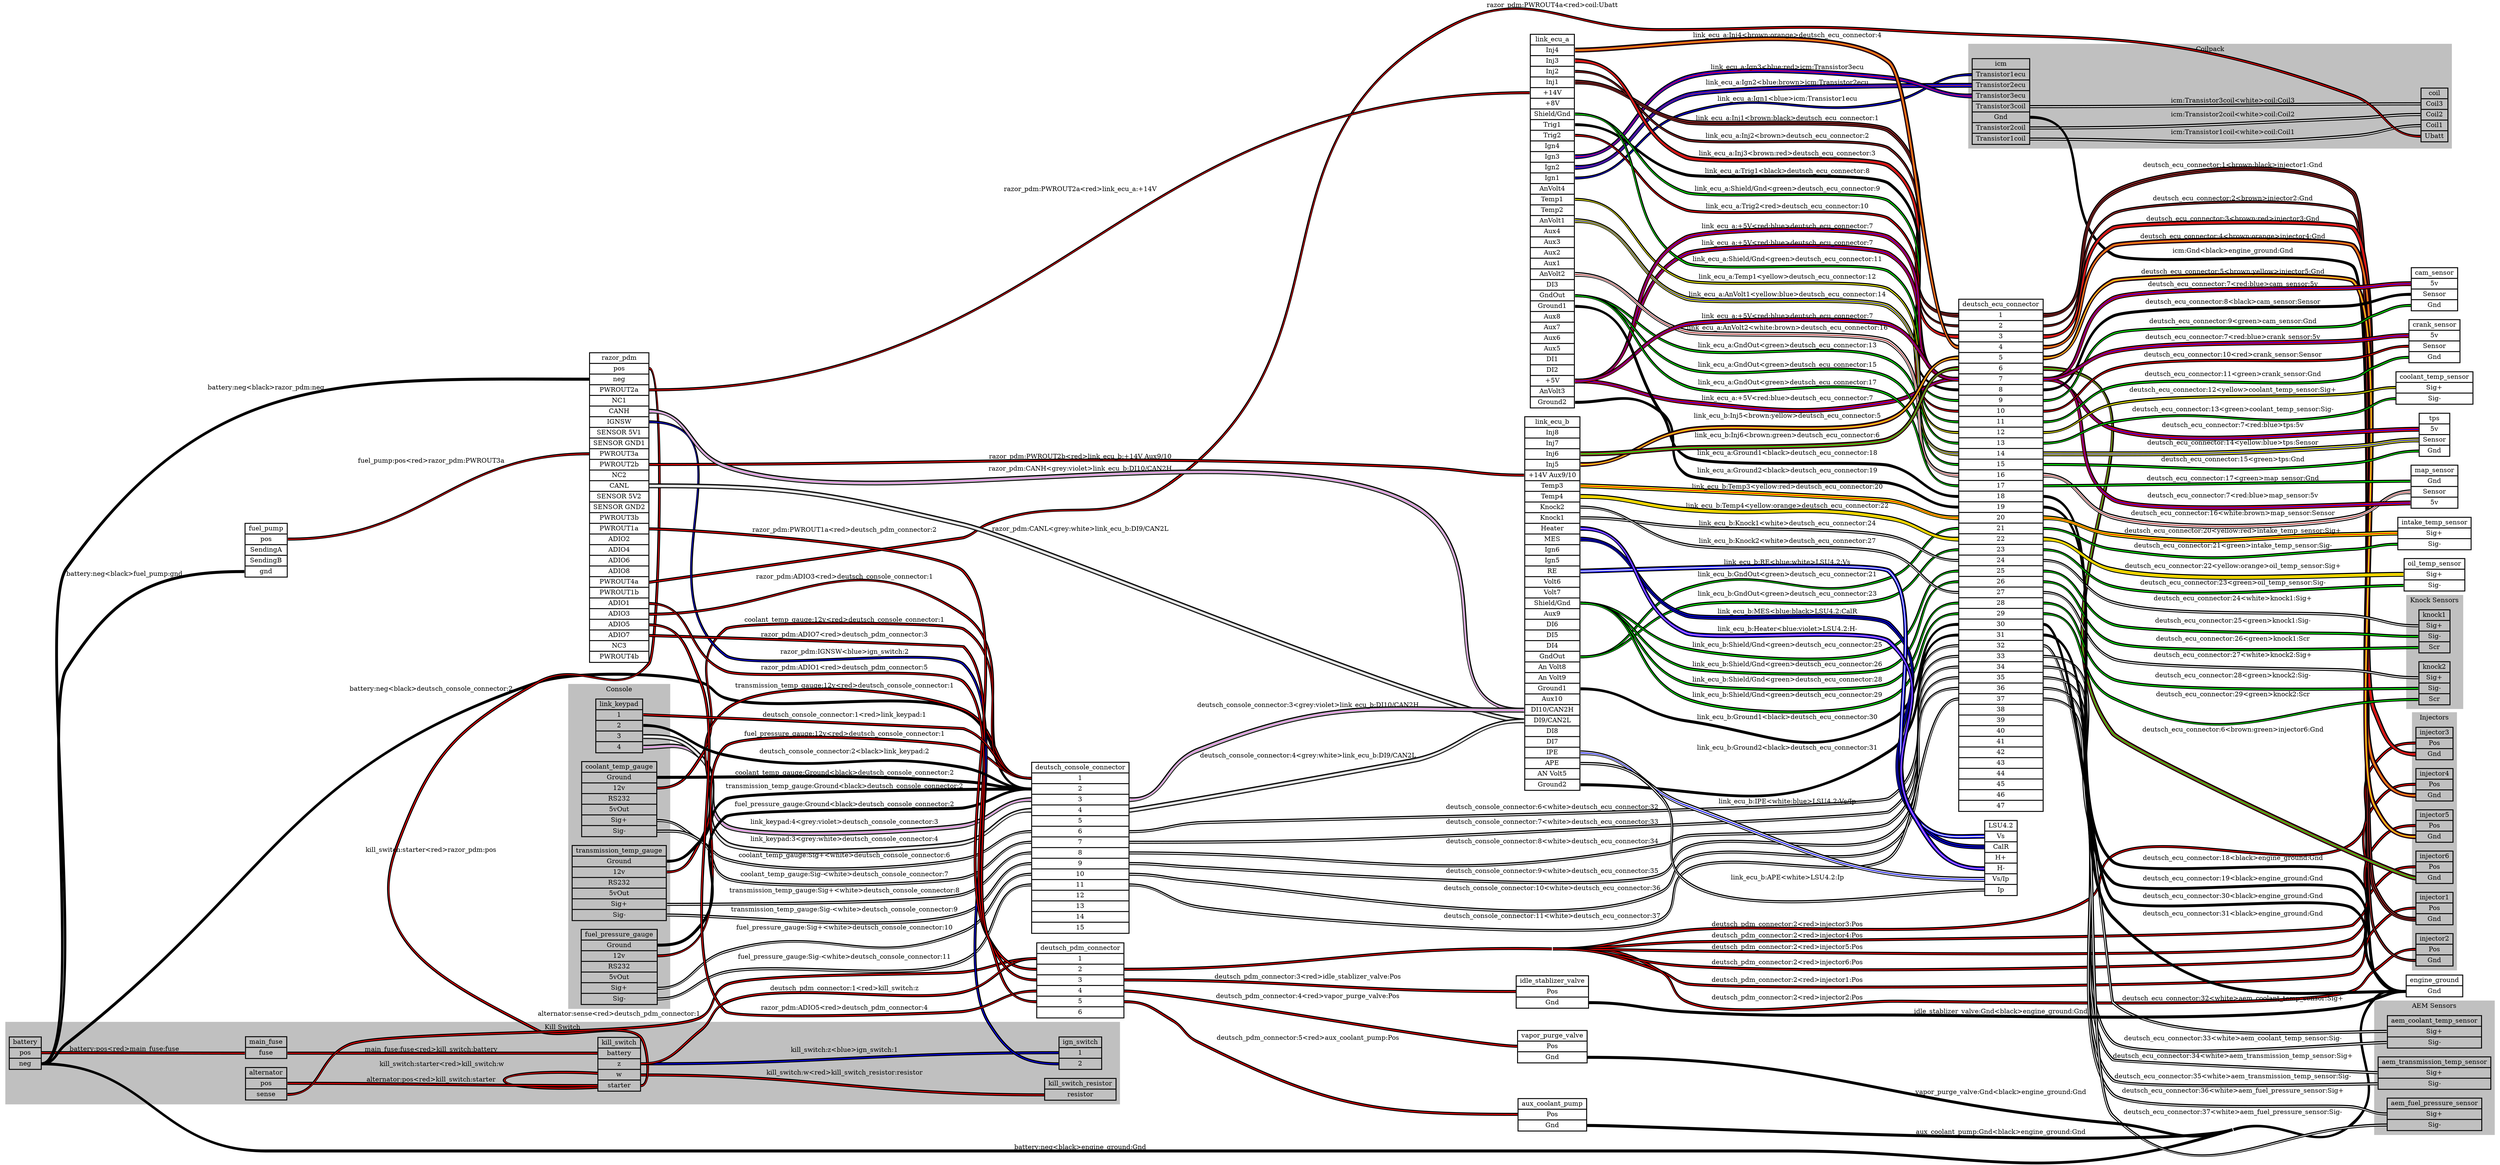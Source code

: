 graph "" {
	graph [bb="0,0,5384,2514",
		concentrate=true,
		rankdir=LR,
		ranksep=1.5
	];
	node [label="\N"];
	subgraph cluster_Coilpack {
		graph [bb="4241.5,2130,5283.5,2353",
			color=grey,
			label=Coilpack,
			lheight=0.21,
			lp="4762.5,2341.5",
			lwidth=0.85,
			style=filled
		];
		icm	[height=2.5694,
			label="icm | <Transistor1ecu> Transistor1ecu | <Transistor2ecu> Transistor2ecu | <Transistor3ecu> Transistor3ecu | <Transistor3coil> Transistor3coil | <\
Gnd> Gnd | <Transistor2coil> Transistor2coil | <Transistor1coil> Transistor1coil ",
			pos="4311.5,2230",
			rects="4249.5,2299,4373.5,2322 4249.5,2276,4373.5,2299 4249.5,2253,4373.5,2276 4249.5,2230,4373.5,2253 4249.5,2207,4373.5,2230 4249.5,2184,\
4373.5,2207 4249.5,2161,4373.5,2184 4249.5,2138,4373.5,2161",
			shape=record,
			style=bold,
			width=1.7222];
		coil	[height=1.6111,
			label="coil | <Coil3> Coil3 | <Coil2> Coil2 | <Coil1> Coil1 | <Ubatt> Ubatt ",
			pos="5246.5,2202",
			rects="5217.5,2236.5,5275.5,2259.5 5217.5,2213.5,5275.5,2236.5 5217.5,2190.5,5275.5,2213.5 5217.5,2167.5,5275.5,2190.5 5217.5,2144.5,5275.5,\
2167.5",
			shape=record,
			style=bold,
			width=0.80556];
		icm:Transistor1coil -- coil:Coil1	[color="black:white:black",
			label="icm:Transistor1coil<white>coil:Coil1",
			labeltooltip="icm:Transistor1coil<white>coil:Coil1",
			lp="4812,2164.5",
			penwidth=2.5,
			pos="4374.5,2149 4684.1,2149 4762.4,2132.1 5071,2157 5136.2,2162.3 5151.1,2179 5216.5,2179"];
		icm:Transistor2coil -- coil:Coil2	[color="black:white:black",
			label="icm:Transistor2coil<white>coil:Coil2",
			labeltooltip="icm:Transistor2coil<white>coil:Coil2",
			lp="4812,2202.5",
			penwidth=2.5,
			pos="4374.5,2172 4684.2,2172 4761.5,2182.5 5071,2195 5135.7,2197.7 5151.8,2202 5216.5,2202"];
		icm:Transistor3coil -- coil:Coil3	[color="black:white:black",
			label="icm:Transistor3coil<white>coil:Coil3",
			labeltooltip="icm:Transistor3coil<white>coil:Coil3",
			lp="4812,2231.5",
			penwidth=2.5,
			pos="4374.5,2218 4748.7,2218 4842.3,2225 5216.5,2225"];
	}
	subgraph cluster_Injectors {
		graph [bb="5198.5,417.04,5294.5,966.04",
			color=grey,
			label=Injectors,
			lheight=0.21,
			lp="5246.5,954.54",
			lwidth=0.89,
			style=filled
		];
		injector1	[height=0.97222,
			label="injector1 | <Pos> Pos | <Gnd> Gnd ",
			pos="5246.5,900.04",
			rects="5206.5,911.54,5286.5,934.54 5206.5,888.54,5286.5,911.54 5206.5,865.54,5286.5,888.54",
			shape=record,
			style=bold,
			width=1.1111];
		injector2	[height=0.97222,
			label="injector2 | <Pos> Pos | <Gnd> Gnd ",
			pos="5246.5,636.04",
			rects="5206.5,647.54,5286.5,670.54 5206.5,624.54,5286.5,647.54 5206.5,601.54,5286.5,624.54",
			shape=record,
			style=bold,
			width=1.1111];
		injector3	[height=0.97222,
			label="injector3 | <Pos> Pos | <Gnd> Gnd ",
			pos="5246.5,548.04",
			rects="5206.5,559.54,5286.5,582.54 5206.5,536.54,5286.5,559.54 5206.5,513.54,5286.5,536.54",
			shape=record,
			style=bold,
			width=1.1111];
		injector4	[height=0.97222,
			label="injector4 | <Pos> Pos | <Gnd> Gnd ",
			pos="5246.5,812.04",
			rects="5206.5,823.54,5286.5,846.54 5206.5,800.54,5286.5,823.54 5206.5,777.54,5286.5,800.54",
			shape=record,
			style=bold,
			width=1.1111];
		injector5	[height=0.97222,
			label="injector5 | <Pos> Pos | <Gnd> Gnd ",
			pos="5246.5,724.04",
			rects="5206.5,735.54,5286.5,758.54 5206.5,712.54,5286.5,735.54 5206.5,689.54,5286.5,712.54",
			shape=record,
			style=bold,
			width=1.1111];
		injector6	[height=0.97222,
			label="injector6 | <Pos> Pos | <Gnd> Gnd ",
			pos="5246.5,460.04",
			rects="5206.5,471.54,5286.5,494.54 5206.5,448.54,5286.5,471.54 5206.5,425.54,5286.5,448.54",
			shape=record,
			style=bold,
			width=1.1111];
	}
	subgraph "cluster_Knock Sensors" {
		graph [bb="5186,974.04,5308,1217",
			color=grey,
			label="Knock Sensors",
			lheight=0.21,
			lp="5247,1205.5",
			lwidth=1.47,
			style=filled
		];
		knock1	[height=1.2917,
			label="knock1 | <Sig+> Sig+ | <Sig-> Sig- | <Scr> Scr ",
			pos="5246.5,1139",
			rects="5213,1162,5280,1185 5213,1139,5280,1162 5213,1116,5280,1139 5213,1093,5280,1116",
			shape=record,
			style=bold,
			width=0.93056];
		knock2	[height=1.2917,
			label="knock2 | <Sig+> Sig+ | <Sig-> Sig- | <Scr> Scr ",
			pos="5246.5,1028",
			rects="5213,1051,5280,1074 5213,1028,5280,1051 5213,1005,5280,1028 5213,982.04,5280,1005",
			shape=record,
			style=bold,
			width=0.93056];
	}
	subgraph "cluster_Kill Switch" {
		graph [bb="8,89.041,2411,263.04",
			color=grey,
			label="Kill Switch",
			lheight=0.21,
			lp="1209.5,251.54",
			lwidth=1.08,
			style=filled
		];
		battery	[height=0.97222,
			label="battery | <pos> pos | <neg> neg ",
			pos="50.5,197.04",
			rects="16,208.54,85,231.54 16,185.54,85,208.54 16,162.54,85,185.54",
			shape=record,
			style=bold,
			width=0.95833];
		main_fuse	[height=0.65278,
			label="main_fuse | <fuse> fuse ",
			pos="570,208.04",
			rects="525.5,208.04,614.5,231.04 525.5,185.04,614.5,208.04",
			shape=record,
			style=bold,
			width=1.2361];
		battery:pos -- main_fuse:fuse	[color="black:red:black",
			label="battery:pos<red>main_fuse:fuse",
			labeltooltip="battery:pos<red>main_fuse:fuse",
			lp="264.5,204.54",
			penwidth=2.5,
			pos="85,197.04 280.11,197.04 328.89,196.04 524,196.04"];
		kill_switch	[height=1.6111,
			label="kill_switch | <battery> battery | <z> z | <w> w | <starter> starter ",
			pos="1331.5,173.04",
			rects="1285.5,207.54,1377.5,230.54 1285.5,184.54,1377.5,207.54 1285.5,161.54,1377.5,184.54 1285.5,138.54,1377.5,161.54 1285.5,115.54,1377.5,\
138.54",
			shape=record,
			style=bold,
			width=1.2778];
		main_fuse:fuse -- kill_switch:battery	[color="black:red:black",
			label="main_fuse:fuse<red>kill_switch:battery",
			labeltooltip="main_fuse:fuse<red>kill_switch:battery",
			lp="926,203.54",
			penwidth=2.5,
			pos="616,196.04 913.11,196.04 987.39,196.04 1284.5,196.04"];
		kill_switch:starter -- kill_switch:w	[color="black:red:black",
			label="kill_switch:starter<red>kill_switch:w",
			labeltooltip="kill_switch:starter<red>kill_switch:w",
			lp="949,173.04",
			penwidth=2.5,
			pos="1285.2,123.39 1199,118.59 1083.5,121.4 1083.5,138.54 1083.5,155.68 1199,158.49 1285.2,153.69"];
		kill_switch_resistor	[height=0.65278,
			label="kill_switch_resistor | <resistor> resistor ",
			pos="2326,120.04",
			rects="2249,120.04,2403,143.04 2249,97.041,2403,120.04",
			shape=record,
			style=bold,
			width=2.1389];
		kill_switch:w -- kill_switch_resistor:resistor	[color="black:red:black",
			label="kill_switch:w<red>kill_switch_resistor:resistor",
			labeltooltip="kill_switch:w<red>kill_switch_resistor:resistor",
			lp="1817.5,154.54",
			penwidth=2.5,
			pos="1378.5,150.04 1765.4,150.04 1861.1,108.04 2248,108.04"];
		ign_switch	[height=0.97222,
			label="ign_switch | <1> 1 | <2> 2 ",
			pos="2326,197.04",
			rects="2280,208.54,2372,231.54 2280,185.54,2372,208.54 2280,162.54,2372,185.54",
			shape=record,
			style=bold,
			width=1.2778];
		kill_switch:z -- ign_switch:1	[color="black:blue:black",
			label="kill_switch:z<blue>ign_switch:1",
			labeltooltip="kill_switch:z<blue>ign_switch:1",
			lp="1817.5,202.54",
			penwidth=2.5,
			pos="1378.5,173.04 1778.9,173.04 1878.6,197.04 2279,197.04"];
		alternator	[height=0.97222,
			label="alternator | <pos> pos | <sense> sense ",
			pos="570,132.04",
			rects="525.5,143.54,614.5,166.54 525.5,120.54,614.5,143.54 525.5,97.541,614.5,120.54",
			shape=record,
			style=bold,
			width=1.2361];
		alternator:pos -- kill_switch:starter	[color="black:red:black",
			label="alternator:pos<red>kill_switch:starter",
			labeltooltip="alternator:pos<red>kill_switch:starter",
			lp="926,139.54",
			penwidth=2.5,
			pos="616,132.04 913.12,132.04 987.38,127.04 1284.5,127.04"];
	}
	subgraph cluster_Console {
		graph [bb="1222,292.04,1441,987.04",
			color=grey,
			label=Console,
			lheight=0.21,
			lp="1331.5,975.54",
			lwidth=0.79,
			style=filled
		];
		link_keypad	[height=1.6111,
			label="link_keypad | <1> 1 | <2> 2 | <3> 3 | <4> 4 ",
			pos="1331.5,898.04",
			rects="1281,932.54,1382,955.54 1281,909.54,1382,932.54 1281,886.54,1382,909.54 1281,863.54,1382,886.54 1281,840.54,1382,863.54",
			shape=record,
			style=bold,
			width=1.4028];
		coolant_temp_gauge	[height=2.25,
			label="coolant_temp_gauge | <Ground> Ground | <12v> 12v | <RS232> RS232 | <5vOut> 5vOut | <Sig+> Sig+ | <Sig-> Sig- ",
			pos="1331.5,741.04",
			rects="1250.5,798.54,1412.5,821.54 1250.5,775.54,1412.5,798.54 1250.5,752.54,1412.5,775.54 1250.5,729.54,1412.5,752.54 1250.5,706.54,1412.5,\
729.54 1250.5,683.54,1412.5,706.54 1250.5,660.54,1412.5,683.54",
			shape=record,
			style=bold,
			width=2.25];
		transmission_temp_gauge	[height=2.25,
			label="transmission_temp_gauge | <Ground> Ground | <12v> 12v | <RS232> RS232 | <5vOut> 5vOut | <Sig+> Sig+ | <Sig-> Sig- ",
			pos="1331.5,561.04",
			rects="1230,618.54,1433,641.54 1230,595.54,1433,618.54 1230,572.54,1433,595.54 1230,549.54,1433,572.54 1230,526.54,1433,549.54 1230,503.54,\
1433,526.54 1230,480.54,1433,503.54",
			shape=record,
			style=bold,
			width=2.8194];
		fuel_pressure_gauge	[height=2.25,
			label="fuel_pressure_gauge | <Ground> Ground | <12v> 12v | <RS232> RS232 | <5vOut> 5vOut | <Sig+> Sig+ | <Sig-> Sig- ",
			pos="1331.5,381.04",
			rects="1249.5,438.54,1413.5,461.54 1249.5,415.54,1413.5,438.54 1249.5,392.54,1413.5,415.54 1249.5,369.54,1413.5,392.54 1249.5,346.54,1413.5,\
369.54 1249.5,323.54,1413.5,346.54 1249.5,300.54,1413.5,323.54",
			shape=record,
			style=bold,
			width=2.2778];
	}
	subgraph "cluster_AEM Sensors" {
		graph [bb="5117,67.041,5376,352.04",
			color=grey,
			label="AEM Sensors",
			lheight=0.21,
			lp="5246.5,340.54",
			lwidth=1.35,
			style=filled
		];
		aem_coolant_temp_sensor	[height=0.97222,
			label="aem_coolant_temp_sensor | <Sig+> Sig+ | <Sig-> Sig- ",
			pos="5246.5,286.04",
			rects="5145,297.54,5348,320.54 5145,274.54,5348,297.54 5145,251.54,5348,274.54",
			shape=record,
			style=bold,
			width=2.8194];
		aem_transmission_temp_sensor	[height=0.97222,
			label="aem_transmission_temp_sensor | <Sig+> Sig+ | <Sig-> Sig- ",
			pos="5246.5,198.04",
			rects="5125,209.54,5368,232.54 5125,186.54,5368,209.54 5125,163.54,5368,186.54",
			shape=record,
			style=bold,
			width=3.375];
		aem_fuel_pressure_sensor	[height=0.97222,
			label="aem_fuel_pressure_sensor | <Sig+> Sig+ | <Sig-> Sig- ",
			pos="5246.5,110.04",
			rects="5144.5,121.54,5348.5,144.54 5144.5,98.541,5348.5,121.54 5144.5,75.541,5348.5,98.541",
			shape=record,
			style=bold,
			width=2.8333];
	}
	engine_ground	[height=0.65278,
		label="engine_ground | <Gnd> Gnd ",
		pos="5246.5,383.04",
		rects="5185.5,383.04,5307.5,406.04 5185.5,360.04,5307.5,383.04",
		shape=record,
		style=bold,
		width=1.6944];
	icm:Gnd -- engine_ground:Gnd	[color="black:black:black",
		label="icm:Gnd<black>engine_ground:Gnd",
		labeltooltip="icm:Gnd<black>engine_ground:Gnd",
		lp="4812,1954.5",
		penwidth=2.5,
		pos="4374.5,2195 4510.3,2195 4433.7,2012 4553,1947 4603.6,1919.5 5030.7,1962.2 5071,1921 5188.4,1801.3 5033.4,558.32 5117,413.04 5134.6,\
382.42 5149.2,371.04 5184.5,371.04"];
	battery:neg -- engine_ground:Gnd	[color="black:black:black",
		label="battery:neg<black>engine_ground:Gnd",
		labeltooltip="battery:neg<black>engine_ground:Gnd",
		lp="2326,34.541",
		penwidth=2.5,
		pos="4813,73.041 4922.4,107.98 4985.2,10.674 5071,87.041 5161.3,167.41 5034.3,266.95 5117,355.04 5138,377.43 5153.5,371.09 5184.1,371.04;\
85,174.04 309.81,174.04 344.19,27.041 569,27.041 569,27.041 569,27.041 3852,27.041 4278.7,27.041 4404.5,-56.8 4811,73.041"];
	razor_pdm	[height=9.2778,
		label="razor_pdm | <pos> pos | <neg> neg | <PWROUT2a> PWROUT2a | <NC1> NC1 | <CANH> CANH | <IGNSW> IGNSW | <SENSOR 5V1> SENSOR 5V1 | <SENSOR \
GND1> SENSOR GND1 | <PWROUT3a> PWROUT3a | <PWROUT2b> PWROUT2b | <NC2> NC2 | <CANL> CANL | <SENSOR 5V2> SENSOR 5V2 | <SENSOR GND2> \
SENSOR GND2 | <PWROUT3b> PWROUT3b | <PWROUT1a> PWROUT1a | <ADIO2> ADIO2 | <ADIO4> ADIO4 | <ADIO6> ADIO6 | <ADIO8> ADIO8 | <PWROUT4a> \
PWROUT4a | <PWROUT1b> PWROUT1b | <ADIO1> ADIO1 | <ADIO3> ADIO3 | <ADIO5> ADIO5 | <ADIO7> ADIO7 | <NC3> NC3 | <PWROUT4b> PWROUT4b ",
		pos="1331.5,1367",
		rects="1267.5,1677.5,1395.5,1700.5 1267.5,1654.5,1395.5,1677.5 1267.5,1631.5,1395.5,1654.5 1267.5,1608.5,1395.5,1631.5 1267.5,1585.5,1395.5,\
1608.5 1267.5,1562.5,1395.5,1585.5 1267.5,1539.5,1395.5,1562.5 1267.5,1516.5,1395.5,1539.5 1267.5,1493.5,1395.5,1516.5 1267.5,1470.5,\
1395.5,1493.5 1267.5,1447.5,1395.5,1470.5 1267.5,1424.5,1395.5,1447.5 1267.5,1401.5,1395.5,1424.5 1267.5,1378.5,1395.5,1401.5 1267.5,\
1355.5,1395.5,1378.5 1267.5,1332.5,1395.5,1355.5 1267.5,1309.5,1395.5,1332.5 1267.5,1286.5,1395.5,1309.5 1267.5,1263.5,1395.5,1286.5 \
1267.5,1240.5,1395.5,1263.5 1267.5,1217.5,1395.5,1240.5 1267.5,1194.5,1395.5,1217.5 1267.5,1171.5,1395.5,1194.5 1267.5,1148.5,1395.5,\
1171.5 1267.5,1125.5,1395.5,1148.5 1267.5,1102.5,1395.5,1125.5 1267.5,1079.5,1395.5,1102.5 1267.5,1056.5,1395.5,1079.5 1267.5,1033.5,\
1395.5,1056.5",
		shape=record,
		style=bold,
		width=1.7778];
	battery:neg -- razor_pdm:neg	[color="black:black:black",
		label="battery:neg<black>razor_pdm:neg",
		labeltooltip="battery:neg<black>razor_pdm:neg",
		lp="570,1617.5",
		penwidth=2.5,
		pos="85,174.04 201.16,174.04 70.474,1124.3 139,1218 454.94,1650.4 730.97,1643 1266.5,1643"];
	deutsch_console_connector	[height=5.125,
		label="deutsch_console_connector | <1> 1 | <2> 2 | <3> 3 | <4> 4 | <5> 5 | <6> 6 | <7> 7 | <8> 8 | <9> 9 | <10> 10 | <11> 11 | <12> 12 | <\
13> 13 | <14> 14 | <15> 15 ",
		pos="2326,664.04",
		rects="2221,825.04,2431,848.04 2221,802.04,2431,825.04 2221,779.04,2431,802.04 2221,756.04,2431,779.04 2221,733.04,2431,756.04 2221,710.04,\
2431,733.04 2221,687.04,2431,710.04 2221,664.04,2431,687.04 2221,641.04,2431,664.04 2221,618.04,2431,641.04 2221,595.04,2431,618.04 \
2221,572.04,2431,595.04 2221,549.04,2431,572.04 2221,526.04,2431,549.04 2221,503.04,2431,526.04 2221,480.04,2431,503.04",
		shape=record,
		style=bold,
		width=2.9167];
	battery:neg -- deutsch_console_connector:2	[color="black:black:black",
		label="battery:neg<black>deutsch_console_connector:2",
		labeltooltip="battery:neg<black>deutsch_console_connector:2",
		lp="926,977.54",
		penwidth=2.5,
		pos="85,174.04 115.4,174.04 114.91,197.49 139,216.04 589.29,562.71 617.57,809.27 1156,991.04 1229.9,1016 1441.4,1033.2 1507,991.04 1555.5,\
959.88 1513.3,905.52 1561,873.04 1608.2,840.9 2018.1,856.63 2074,845.04 2141.7,831 2150.8,791.04 2220,791.04"];
	fuel_pump	[height=1.6111,
		label="fuel_pump | <pos> pos | <SendingA> SendingA | <SendingB> SendingB | <gnd> gnd ",
		pos="570,1254",
		rects="524.5,1288.5,615.5,1311.5 524.5,1265.5,615.5,1288.5 524.5,1242.5,615.5,1265.5 524.5,1219.5,615.5,1242.5 524.5,1196.5,615.5,1219.5",
		shape=record,
		style=bold,
		width=1.2639];
	battery:neg -- fuel_pump:gnd	[color="black:black:black",
		label="battery:neg<black>fuel_pump:gnd",
		labeltooltip="battery:neg<black>fuel_pump:gnd",
		lp="264.5,1206.5",
		penwidth=2.5,
		pos="85,174.04 179.08,174.04 86.765,940.79 139,1019 244.61,1177.2 332.78,1208 523,1208"];
	kill_switch:starter -- razor_pdm:pos	[color="black:red:black",
		label="kill_switch:starter<red>razor_pdm:pos",
		labeltooltip="kill_switch:starter<red>razor_pdm:pos",
		lp="926,632.04",
		penwidth=2.5,
		pos="1378.5,127.04 1401.6,127.04 1393.4,214.27 1377.5,231.04 1343.6,266.84 1199.8,222.32 1156,245.04 959.43,347.1 774.11,432.01 851.5,\
639.54 923.72,833.2 975.73,889.92 1156,991.04 1250.1,1043.8 1325.7,948.74 1395.5,1031 1418.3,1057.9 1431.8,1666 1396.5,1666"];
	deutsch_pdm_connector	[height=2.25,
		label="deutsch_pdm_connector | <1> 1 | <2> 2 | <3> 3 | <4> 4 | <5> 5 | <6> 6 ",
		pos="2326,352.04",
		rects="2232,409.54,2420,432.54 2232,386.54,2420,409.54 2232,363.54,2420,386.54 2232,340.54,2420,363.54 2232,317.54,2420,340.54 2232,294.54,\
2420,317.54 2232,271.54,2420,294.54",
		shape=record,
		style=bold,
		width=2.6111];
	alternator:sense -- deutsch_pdm_connector:1	[color="black:red:black",
		label="alternator:sense<red>deutsch_pdm_connector:1",
		labeltooltip="alternator:sense<red>deutsch_pdm_connector:1",
		lp="1331.5,280.54",
		penwidth=2.5,
		pos="616,109.04 691.94,109.04 679.28,187.38 750,215.04 828.56,245.77 1432.8,232.96 1507,273.04 1541.6,291.71 1526.2,324.75 1561,343.04 \
1611.5,369.61 2017.3,364.64 2074,371.04 2144.4,378.98 2160.2,398.04 2231,398.04"];
	link_keypad:4 -- deutsch_console_connector:3	[color="black:grey:violet:grey:black",
		label="link_keypad:4<grey:violet>deutsch_console_connector:3",
		labeltooltip="link_keypad:4<grey:violet>deutsch_console_connector:3",
		lp="1817.5,685.54",
		penwidth=2.5,
		pos="1383.5,852.04 1439.2,852.04 1464.4,866.91 1507,831.04 1562.2,784.59 1502.1,719.69 1561,678.04 1607.5,645.12 2019.2,662.5 2074,678.04 \
2147.3,698.83 2143.8,768.04 2220,768.04"];
	link_keypad:3 -- deutsch_console_connector:4	[color="black:grey:white:grey:black",
		label="link_keypad:3<grey:white>deutsch_console_connector:4",
		labeltooltip="link_keypad:3<grey:white>deutsch_console_connector:4",
		lp="1817.5,648.54",
		penwidth=2.5,
		pos="1383.5,875.04 1441.8,875.04 1467.2,873.57 1507,831.04 1567,766.97 1491,693.96 1561,641.04 1606.5,606.68 2019.7,623.68 2074,641.04 \
2149.9,665.31 2140.3,745.04 2220,745.04"];
	coolant_temp_gauge:"12v" -- deutsch_console_connector:1	[color="black:red:black",
		label="coolant_temp_gauge:12v<red>deutsch_console_connector:1",
		labeltooltip="coolant_temp_gauge:12v<red>deutsch_console_connector:1",
		lp="1817.5,1156.5",
		penwidth=2.5,
		pos="1413.5,764.04 1464.6,764.04 1479.8,787.78 1507,831.04 1580.4,947.52 1455.5,1047.6 1561,1136 1582.8,1154.4 2050,1151.5 2074,1136 \
2206.1,1050.9 2062.9,814.04 2220,814.04"];
	coolant_temp_gauge:Ground -- deutsch_console_connector:2	[color="black:black:black",
		label="coolant_temp_gauge:Ground<black>deutsch_console_connector:2",
		labeltooltip="coolant_temp_gauge:Ground<black>deutsch_console_connector:2",
		lp="1817.5,798.54",
		penwidth=2.5,
		pos="1413.5,787.04 1771.9,787.04 1861.6,791.04 2220,791.04"];
	coolant_temp_gauge:"Sig+" -- deutsch_console_connector:6	[color="black:white:black",
		label="coolant_temp_gauge:Sig+<white>deutsch_console_connector:6",
		labeltooltip="coolant_temp_gauge:Sig+<white>deutsch_console_connector:6",
		lp="1817.5,609.54",
		penwidth=2.5,
		pos="1413.5,695.04 1459.4,695.04 1468.8,676.53 1507,651.04 1534,633.05 1530.8,613.71 1561,602.04 1614.2,581.51 2019.4,585.57 2074,602.04 \
2148.6,624.56 2142.1,699.04 2220,699.04"];
	coolant_temp_gauge:"Sig-" -- deutsch_console_connector:7	[color="black:white:black",
		label="coolant_temp_gauge:Sig-<white>deutsch_console_connector:7",
		labeltooltip="coolant_temp_gauge:Sig-<white>deutsch_console_connector:7",
		lp="1817.5,577.54",
		penwidth=2.5,
		pos="1413.5,672.04 1456.1,672.04 1471.9,675.16 1507,651.04 1542.7,626.54 1522.9,590.46 1561,570.04 1611.3,543.15 2019.8,552.44 2074,570.04 \
2150.3,594.81 2139.8,676.04 2220,676.04"];
	transmission_temp_gauge:"12v" -- deutsch_console_connector:1	[color="black:red:black",
		label="transmission_temp_gauge:12v<red>deutsch_console_connector:1",
		labeltooltip="transmission_temp_gauge:12v<red>deutsch_console_connector:1",
		lp="1817.5,1080.5",
		penwidth=2.5,
		pos="1434.5,584.04 1478.4,584.04 1486.8,612.09 1507,651.04 1549.2,732.44 1492.1,999.61 1561,1060 1582.4,1078.8 2049.2,1074.1 2074,1060 \
2184.5,997.13 2092.9,814.04 2220,814.04"];
	transmission_temp_gauge:Ground -- deutsch_console_connector:2	[color="black:black:black",
		label="transmission_temp_gauge:Ground<black>deutsch_console_connector:2",
		labeltooltip="transmission_temp_gauge:Ground<black>deutsch_console_connector:2",
		lp="1817.5,776.54",
		penwidth=2.5,
		pos="1434.5,607.04 1472.2,607.04 1479.7,625.04 1507,651.04 1538.1,680.63 1523.9,709.52 1561,731.04 1659.9,788.38 1960.4,756.29 2074,769.04 \
2139.2,776.36 2154.4,791.04 2220,791.04"];
	transmission_temp_gauge:"Sig+" -- deutsch_console_connector:8	[color="black:white:black",
		label="transmission_temp_gauge:Sig+<white>deutsch_console_connector:8",
		labeltooltip="transmission_temp_gauge:Sig+<white>deutsch_console_connector:8",
		lp="1817.5,542.54",
		penwidth=2.5,
		pos="1434.5,515.04 1576.7,515.04 1940.6,485.83 2074,535.04 2152,563.82 2136.8,652.04 2220,652.04"];
	transmission_temp_gauge:"Sig-" -- deutsch_console_connector:9	[color="black:white:black",
		label="transmission_temp_gauge:Sig-<white>deutsch_console_connector:9",
		labeltooltip="transmission_temp_gauge:Sig-<white>deutsch_console_connector:9",
		lp="1817.5,495.54",
		penwidth=2.5,
		pos="1434.5,492.04 1576.6,492.04 1942.2,434.8 2074,488.04 2157.6,521.84 2129.8,629.04 2220,629.04"];
	fuel_pressure_gauge:"12v" -- deutsch_console_connector:1	[color="black:red:black",
		label="fuel_pressure_gauge:12v<red>deutsch_console_connector:1",
		labeltooltip="fuel_pressure_gauge:12v<red>deutsch_console_connector:1",
		lp="1817.5,893.54",
		penwidth=2.5,
		pos="1414.5,404.04 1625,404.04 1472,771.83 1561,849.04 1647.1,923.73 1960.8,862.42 2074,849.04 2140.3,841.21 2153.3,814.04 2220,814.04"];
	fuel_pressure_gauge:Ground -- deutsch_console_connector:2	[color="black:black:black",
		label="fuel_pressure_gauge:Ground<black>deutsch_console_connector:2",
		labeltooltip="fuel_pressure_gauge:Ground<black>deutsch_console_connector:2",
		lp="1817.5,719.54",
		penwidth=2.5,
		pos="1414.5,427.04 1460,427.04 1478.3,435.72 1507,471.04 1571.1,549.83 1482.3,628.83 1561,693.04 1605.2,729.11 2019,697.02 2074,712.04 \
2145.2,731.47 2146.2,791.04 2220,791.04"];
	fuel_pressure_gauge:"Sig+" -- deutsch_console_connector:10	[color="black:white:black",
		label="fuel_pressure_gauge:Sig+<white>deutsch_console_connector:10",
		labeltooltip="fuel_pressure_gauge:Sig+<white>deutsch_console_connector:10",
		lp="1817.5,454.54",
		penwidth=2.5,
		pos="1414.5,335.04 1489.3,335.04 1489.2,396.93 1561,418.04 1670.5,450.25 1970.8,398.18 2074,447.04 2160.7,488.1 2124.1,606.04 2220,606.04"];
	fuel_pressure_gauge:"Sig-" -- deutsch_console_connector:11	[color="black:white:black",
		label="fuel_pressure_gauge:Sig-<white>deutsch_console_connector:11",
		labeltooltip="fuel_pressure_gauge:Sig-<white>deutsch_console_connector:11",
		lp="1817.5,406.54",
		penwidth=2.5,
		pos="1414.5,312.04 1484.7,312.04 1492.5,355.81 1561,371.04 1672.5,395.81 1972.6,346.6 2074,399.04 2166.7,447 2115.6,583.04 2220,583.04"];
	razor_pdm:PWROUT4a -- coil:Ubatt	[color="black:red:black",
		label="razor_pdm:PWROUT4a<red>coil:Ubatt",
		labeltooltip="razor_pdm:PWROUT4a<red>coil:Ubatt",
		lp="3344,2506.5",
		penwidth=2.5,
		pos="1396.5,1206 1499.4,1206 1469.7,1321.6 1561,1369 1946.9,1569.6 2162.4,1300.6 2524,1542 2924.7,1809.6 2687.1,2223.1 3110,2454 3292.6,\
2553.7 3370.1,2460 3578,2454 3796.9,2447.8 3852.5,2452 4070,2426 4519.1,2372.4 4647.7,2402.3 5071,2243 5141.5,2216.5 5141.2,2156 \
5216.5,2156"];
	razor_pdm:IGNSW -- ign_switch:2	[color="black:blue:black",
		label="razor_pdm:IGNSW<blue>ign_switch:2",
		labeltooltip="razor_pdm:IGNSW<blue>ign_switch:2",
		lp="1817.5,1048.5",
		penwidth=2.5,
		pos="1396.5,1551 1634.7,1551 1371.1,1184.8 1561,1041 1606.5,1006.6 2033,1061.7 2074,1022 2195.7,904.37 2038.5,405.76 2128,262.04 2169.1,\
196.11 2201.3,174.04 2279,174.04"];
	razor_pdm:ADIO3 -- deutsch_console_connector:1	[color="black:red:black",
		label="razor_pdm:ADIO3<red>deutsch_console_connector:1",
		labeltooltip="razor_pdm:ADIO3<red>deutsch_console_connector:1",
		lp="1817.5,1191.5",
		penwidth=2.5,
		pos="1396.5,1137 1470.9,1137 1486.9,1161.1 1561,1168 1617.8,1173.3 2026.6,1199.7 2074,1168 2215.4,1073.4 2049.8,814.04 2220,814.04"];
	razor_pdm:PWROUT1a -- deutsch_pdm_connector:2	[color="black:red:black",
		label="razor_pdm:PWROUT1a<red>deutsch_pdm_connector:2",
		labeltooltip="razor_pdm:PWROUT1a<red>deutsch_pdm_connector:2",
		lp="1817.5,1124.5",
		penwidth=2.5,
		pos="1396.5,1321 1513,1321 1457.2,1169.8 1561,1117 1611.9,1091.2 2032.9,1131.6 2074,1092 2173.9,995.81 2066.9,594.6 2128,470.04 2155.4,\
414.13 2168.7,375.04 2231,375.04"];
	razor_pdm:ADIO7 -- deutsch_pdm_connector:3	[color="black:red:black",
		label="razor_pdm:ADIO7<red>deutsch_pdm_connector:3",
		labeltooltip="razor_pdm:ADIO7<red>deutsch_pdm_connector:3",
		lp="1817.5,1014.5",
		penwidth=2.5,
		pos="1396.5,1091 1478.6,1091 1481.6,1028 1561,1007 1616.2,992.46 2032.5,1023.2 2074,984.04 2157.6,905.3 2082.1,575.32 2128,470.04 2155.8,\
406.23 2161.4,352.04 2231,352.04"];
	razor_pdm:ADIO5 -- deutsch_pdm_connector:4	[color="black:red:black",
		label="razor_pdm:ADIO5<red>deutsch_pdm_connector:4",
		labeltooltip="razor_pdm:ADIO5<red>deutsch_pdm_connector:4",
		lp="1817.5,972.54",
		penwidth=2.5,
		pos="1396.5,1114 1495.1,1114 1469.8,1002.6 1561,965.04 1613.8,943.33 2032.3,980.97 2074,942.04 2151.2,870.01 2089.6,568.38 2128,470.04 \
2156.2,397.75 2153.4,329.04 2231,329.04"];
	razor_pdm:ADIO1 -- deutsch_pdm_connector:5	[color="black:red:black",
		label="razor_pdm:ADIO1<red>deutsch_pdm_connector:5",
		labeltooltip="razor_pdm:ADIO1<red>deutsch_pdm_connector:5",
		lp="1817.5,293.54",
		penwidth=2.5,
		pos="1396.5,1160 1486.2,1160 1478.1,1076 1507,991.04 1532.3,916.66 1503.4,339.43 1561,286.04 1602.8,247.31 2017.1,282.43 2074,286.04 \
2144.2,290.49 2160.7,306.04 2231,306.04"];
	link_ecu_a	[height=11.194,
		label="link_ecu_a | <Inj4> Inj4 | <Inj3> Inj3 | <Inj2> Inj2 | <Inj1> Inj1 | <+14V> +14V | <+8V> +8V | <Shield/Gnd> Shield/Gnd | <Trig1> \
Trig1 | <Trig2> Trig2 | <Ign4> Ign4 | <Ign3> Ign3 | <Ign2> Ign2 | <Ign1> Ign1 | <AnVolt4> AnVolt4 | <Temp1> Temp1 | <Temp2> Temp2 | <\
AnVolt1> AnVolt1 | <Aux4> Aux4 | <Aux3> Aux3 | <Aux2> Aux2 | <Aux1> Aux1 | <AnVolt2> AnVolt2 | <DI3> DI3 | <GndOut> GndOut | <Ground1> \
Ground1 | <Aux8> Aux8 | <Aux7> Aux7 | <Aux6> Aux6 | <Aux5> Aux5 | <DI1> DI1 | <DI2> DI2 | <+5V> +5V | <AnVolt3> AnVolt3 | <Ground2> \
Ground2 ",
		pos="3344,2042",
		rects="3296.5,2421.5,3391.5,2444.5 3296.5,2398.5,3391.5,2421.5 3296.5,2375.5,3391.5,2398.5 3296.5,2352.5,3391.5,2375.5 3296.5,2329.5,3391.5,\
2352.5 3296.5,2306.5,3391.5,2329.5 3296.5,2283.5,3391.5,2306.5 3296.5,2260.5,3391.5,2283.5 3296.5,2237.5,3391.5,2260.5 3296.5,2214.5,\
3391.5,2237.5 3296.5,2191.5,3391.5,2214.5 3296.5,2168.5,3391.5,2191.5 3296.5,2145.5,3391.5,2168.5 3296.5,2122.5,3391.5,2145.5 3296.5,\
2099.5,3391.5,2122.5 3296.5,2076.5,3391.5,2099.5 3296.5,2053.5,3391.5,2076.5 3296.5,2030.5,3391.5,2053.5 3296.5,2007.5,3391.5,2030.5 \
3296.5,1984.5,3391.5,2007.5 3296.5,1961.5,3391.5,1984.5 3296.5,1938.5,3391.5,1961.5 3296.5,1915.5,3391.5,1938.5 3296.5,1892.5,3391.5,\
1915.5 3296.5,1869.5,3391.5,1892.5 3296.5,1846.5,3391.5,1869.5 3296.5,1823.5,3391.5,1846.5 3296.5,1800.5,3391.5,1823.5 3296.5,1777.5,\
3391.5,1800.5 3296.5,1754.5,3391.5,1777.5 3296.5,1731.5,3391.5,1754.5 3296.5,1708.5,3391.5,1731.5 3296.5,1685.5,3391.5,1708.5 3296.5,\
1662.5,3391.5,1685.5 3296.5,1639.5,3391.5,1662.5",
		shape=record,
		style=bold,
		width=1.3194];
	razor_pdm:PWROUT2a -- link_ecu_a:"+14V"	[color="black:red:black",
		label="razor_pdm:PWROUT2a<red>link_ecu_a:+14V",
		labeltooltip="razor_pdm:PWROUT2a<red>link_ecu_a:+14V",
		lp="2326,2045.5",
		penwidth=2.5,
		pos="1396.5,1620 1508.9,1620 3182.6,2318 3295,2318"];
	link_ecu_b	[height=11.194,
		label="link_ecu_b | <Inj8> Inj8 | <Inj7> Inj7 | <Inj6> Inj6 | <Inj5> Inj5 | <+14V Aux9/10> +14V Aux9/10 | <Temp3> Temp3 | <Temp4> Temp4 | <\
Knock2> Knock2 | <Knock1> Knock1 | <Heater> Heater | <MES> MES | <Ign6> Ign6 | <Ign5> Ign5 | <RE> RE | <Volt6> Volt6 | <Volt7> Volt7 | <\
Shield/Gnd> Shield/Gnd | <Aux9> Aux9 | <DI6> DI6 | <DI5> DI5 | <DI4> DI4 | <GndOut> GndOut | <An Volt8> An Volt8 | <An Volt9> An \
Volt9 | <Ground1> Ground1 | <Aux10> Aux10 | <DI10/CAN2H> DI10/CAN2H | <DI9/CAN2L> DI9/CAN2L | <DI8> DI8 | <DI7> DI7 | <IPE> IPE | <\
APE> APE | <AN Volt5> AN Volt5 | <Ground2> Ground2 ",
		pos="3344,1218",
		rects="3284.5,1597.5,3403.5,1620.5 3284.5,1574.5,3403.5,1597.5 3284.5,1551.5,3403.5,1574.5 3284.5,1528.5,3403.5,1551.5 3284.5,1505.5,3403.5,\
1528.5 3284.5,1482.5,3403.5,1505.5 3284.5,1459.5,3403.5,1482.5 3284.5,1436.5,3403.5,1459.5 3284.5,1413.5,3403.5,1436.5 3284.5,1390.5,\
3403.5,1413.5 3284.5,1367.5,3403.5,1390.5 3284.5,1344.5,3403.5,1367.5 3284.5,1321.5,3403.5,1344.5 3284.5,1298.5,3403.5,1321.5 3284.5,\
1275.5,3403.5,1298.5 3284.5,1252.5,3403.5,1275.5 3284.5,1229.5,3403.5,1252.5 3284.5,1206.5,3403.5,1229.5 3284.5,1183.5,3403.5,1206.5 \
3284.5,1160.5,3403.5,1183.5 3284.5,1137.5,3403.5,1160.5 3284.5,1114.5,3403.5,1137.5 3284.5,1091.5,3403.5,1114.5 3284.5,1068.5,3403.5,\
1091.5 3284.5,1045.5,3403.5,1068.5 3284.5,1022.5,3403.5,1045.5 3284.5,999.54,3403.5,1022.5 3284.5,976.54,3403.5,999.54 3284.5,953.54,\
3403.5,976.54 3284.5,930.54,3403.5,953.54 3284.5,907.54,3403.5,930.54 3284.5,884.54,3403.5,907.54 3284.5,861.54,3403.5,884.54 3284.5,\
838.54,3403.5,861.54 3284.5,815.54,3403.5,838.54",
		shape=record,
		style=bold,
		width=1.6528];
	razor_pdm:PWROUT2b -- link_ecu_b:"+14V Aux9/10"	[color="black:red:black",
		label="razor_pdm:PWROUT2b<red>link_ecu_b:+14V Aux9/10",
		labeltooltip="razor_pdm:PWROUT2b<red>link_ecu_b:+14V Aux9/10",
		lp="2326,1729.5",
		penwidth=2.5,
		pos="1396.5,1459 1489.4,1459 1473.3,1557.3 1561,1588 2188.1,1807.7 2404.9,1720.7 3056,1588 3163,1566.2 3173.8,1494 3283,1494"];
	razor_pdm:CANH -- link_ecu_b:"DI10/CAN2H"	[color="black:grey:violet:grey:black",
		label="razor_pdm:CANH<grey:violet>link_ecu_b:DI10/CAN2H",
		labeltooltip="razor_pdm:CANH<grey:violet>link_ecu_b:DI10/CAN2H",
		lp="2326,1403.5",
		penwidth=2.5,
		pos="1396.5,1574 1918.5,1574 2026.1,1401.9 2524,1245 2693.8,1191.5 3104.9,988.04 3283,988.04"];
	razor_pdm:CANL -- link_ecu_b:"DI9/CAN2L"	[color="black:grey:white:grey:black",
		label="razor_pdm:CANL<grey:white>link_ecu_b:DI9/CAN2L",
		labeltooltip="razor_pdm:CANL<grey:white>link_ecu_b:DI9/CAN2L",
		lp="2326,1284.5",
		penwidth=2.5,
		pos="1396.5,1413 2258.3,1413 2421.2,965.04 3283,965.04"];
	deutsch_console_connector:1 -- link_keypad:1	[color="black:red:black",
		label="deutsch_console_connector:1<red>link_keypad:1",
		labeltooltip="deutsch_console_connector:1<red>link_keypad:1",
		lp="1817.5,930.54",
		penwidth=2.5,
		pos="2220,814.04 2142.8,814.04 2147.8,885.57 2074,908.04 2000.6,930.38 1460.2,921.04 1383.5,921.04"];
	deutsch_console_connector:2 -- link_keypad:2	[color="black:black:black",
		label="deutsch_console_connector:2<black>link_keypad:2",
		labeltooltip="deutsch_console_connector:2<black>link_keypad:2",
		lp="1817.5,837.54",
		penwidth=2.5,
		pos="2220,791.04 2154.7,791.04 2139.1,802.02 2074,807.04 1960.2,815.82 1672.7,806.77 1561,830.04 1478.3,847.27 1468,898.04 1383.5,898.04"];
	deutsch_console_connector:3 -- link_ecu_b:"DI10/CAN2H"	[color="black:grey:violet:grey:black",
		label="deutsch_console_connector:3<grey:violet>link_ecu_b:DI10/CAN2H",
		labeltooltip="deutsch_console_connector:3<grey:violet>link_ecu_b:DI10/CAN2H",
		lp="2817,1007.5",
		penwidth=2.5,
		pos="2432,768.04 2522.2,768.04 2496.4,870.64 2578,909.04 2863.3,1043.3 2967.7,988.04 3283,988.04"];
	deutsch_console_connector:4 -- link_ecu_b:"DI9/CAN2L"	[color="black:grey:white:grey:black",
		label="deutsch_console_connector:4<grey:white>link_ecu_b:DI9/CAN2L",
		labeltooltip="deutsch_console_connector:4<grey:white>link_ecu_b:DI9/CAN2L",
		lp="2817,953.54",
		penwidth=2.5,
		pos="2432,745.04 2500.7,745.04 2512.1,776.67 2578,796.04 2887.2,886.84 2960.8,965.04 3283,965.04"];
	deutsch_ecu_connector	[height=15.347,
		label="deutsch_ecu_connector | <1> 1 | <2> 2 | <3> 3 | <4> 4 | <5> 5 | <6> 6 | <7> 7 | <8> 8 | <9> 9 | <10> 10 | <11> 11 | <12> 12 | <13> \
13 | <14> 14 | <15> 15 | <16> 16 | <17> 17 | <18> 18 | <19> 19 | <20> 20 | <21> 21 | <22> 22 | <23> 23 | <24> 24 | <25> 25 | <26> \
26 | <27> 27 | <28> 28 | <29> 29 | <30> 30 | <31> 31 | <32> 32 | <33> 33 | <34> 34 | <35> 35 | <36> 36 | <37> 37 | <38> 38 | <39> \
39 | <40> 40 | <41> 41 | <42> 42 | <43> 43 | <44> 44 | <45> 45 | <46> 46 | <47> 47 ",
		pos="4311.5,1298",
		rects="4220.5,1827,4402.5,1850 4220.5,1804,4402.5,1827 4220.5,1781,4402.5,1804 4220.5,1758,4402.5,1781 4220.5,1735,4402.5,1758 4220.5,1712,\
4402.5,1735 4220.5,1689,4402.5,1712 4220.5,1666,4402.5,1689 4220.5,1643,4402.5,1666 4220.5,1620,4402.5,1643 4220.5,1597,4402.5,1620 \
4220.5,1574,4402.5,1597 4220.5,1551,4402.5,1574 4220.5,1528,4402.5,1551 4220.5,1505,4402.5,1528 4220.5,1482,4402.5,1505 4220.5,1459,\
4402.5,1482 4220.5,1436,4402.5,1459 4220.5,1413,4402.5,1436 4220.5,1390,4402.5,1413 4220.5,1367,4402.5,1390 4220.5,1344,4402.5,1367 \
4220.5,1321,4402.5,1344 4220.5,1298,4402.5,1321 4220.5,1275,4402.5,1298 4220.5,1252,4402.5,1275 4220.5,1229,4402.5,1252 4220.5,1206,\
4402.5,1229 4220.5,1183,4402.5,1206 4220.5,1160,4402.5,1183 4220.5,1137,4402.5,1160 4220.5,1114,4402.5,1137 4220.5,1091,4402.5,1114 \
4220.5,1068,4402.5,1091 4220.5,1045,4402.5,1068 4220.5,1022,4402.5,1045 4220.5,999.04,4402.5,1022 4220.5,976.04,4402.5,999.04 4220.5,\
953.04,4402.5,976.04 4220.5,930.04,4402.5,953.04 4220.5,907.04,4402.5,930.04 4220.5,884.04,4402.5,907.04 4220.5,861.04,4402.5,884.04 \
4220.5,838.04,4402.5,861.04 4220.5,815.04,4402.5,838.04 4220.5,792.04,4402.5,815.04 4220.5,769.04,4402.5,792.04 4220.5,746.04,4402.5,\
769.04",
		shape=record,
		style=bold,
		width=2.5278];
	deutsch_console_connector:6 -- deutsch_ecu_connector:32	[color="black:white:black",
		label="deutsch_console_connector:6<white>deutsch_ecu_connector:32",
		labeltooltip="deutsch_console_connector:6<white>deutsch_ecu_connector:32",
		lp="3344,765.54",
		penwidth=2.5,
		pos="2432,699.04 2500,699.04 2511,733.24 2578,745.04 2741.4,773.83 3930.4,720.42 4070,810.04 4192.7,888.79 4073.7,1102 4219.5,1102"];
	deutsch_console_connector:7 -- deutsch_ecu_connector:33	[color="black:white:black",
		label="deutsch_console_connector:7<white>deutsch_ecu_connector:33",
		labeltooltip="deutsch_console_connector:7<white>deutsch_ecu_connector:33",
		lp="3344,734.54",
		penwidth=2.5,
		pos="2432,676.04 2497.4,676.04 2512.8,688.68 2578,694.04 2619.3,697.44 4035.5,732.98 4070,756.04 4201.5,843.97 4061.3,1079 4219.5,1079"];
	deutsch_console_connector:8 -- deutsch_ecu_connector:34	[color="black:white:black",
		label="deutsch_console_connector:8<white>deutsch_ecu_connector:34",
		labeltooltip="deutsch_console_connector:8<white>deutsch_ecu_connector:34",
		lp="3344,699.54",
		penwidth=2.5,
		pos="2432,652.04 2941.6,652.04 3071.4,636.6 3578,692.04 3602.3,694.7 3607.8,699.04 3632,702.04 3680.4,708.05 4029.8,702.41 4070,730.04 \
4201.3,820.35 4060.1,1056 4219.5,1056"];
	deutsch_console_connector:9 -- deutsch_ecu_connector:35	[color="black:white:black",
		label="deutsch_console_connector:9<white>deutsch_ecu_connector:35",
		labeltooltip="deutsch_console_connector:9<white>deutsch_ecu_connector:35",
		lp="3344,643.54",
		penwidth=2.5,
		pos="2432,629.04 2686.7,629.04 3336.9,554.06 3578,636.04 3606.5,645.74 3603.8,666.52 3632,677.04 3723.4,711.09 3989.7,649.69 4070,705.04 \
4201.9,795.96 4059.3,1033 4219.5,1033"];
	deutsch_console_connector:10 -- deutsch_ecu_connector:36	[color="black:white:black",
		label="deutsch_console_connector:10<white>deutsch_ecu_connector:36",
		labeltooltip="deutsch_console_connector:10<white>deutsch_ecu_connector:36",
		lp="3344,586.54",
		penwidth=2.5,
		pos="2432,606.04 2497,606.04 2513.1,600.14 2578,597.04 2689,591.74 3478.8,529.01 3578,579.04 3614,597.21 3596.6,632.73 3632,652.04 3717.6,\
698.7 3989.8,624.6 4070,680.04 4202.5,771.57 4058.5,1010 4219.5,1010"];
	deutsch_console_connector:11 -- deutsch_ecu_connector:37	[color="black:white:black",
		label="deutsch_console_connector:11<white>deutsch_ecu_connector:37",
		labeltooltip="deutsch_console_connector:11<white>deutsch_ecu_connector:37",
		lp="3344,548.54",
		penwidth=2.5,
		pos="2432,583.04 2497.4,583.04 2512.8,570.52 2578,565.04 2799.5,546.42 3383.5,433.49 3578,541.04 3617.5,562.88 3593.2,603.95 3632,627.04 \
3715.8,676.93 3989.8,599.51 4070,655.04 4136.5,701.11 4138.6,987.04 4219.5,987.04"];
	fuel_pump:pos -- razor_pdm:PWROUT3a	[color="black:red:black",
		label="fuel_pump:pos<red>razor_pdm:PWROUT3a",
		labeltooltip="fuel_pump:pos<red>razor_pdm:PWROUT3a",
		lp="926,1408.5",
		penwidth=2.5,
		pos="617,1277 839.49,1277 893.3,1323.9 1102,1401 1178.4,1429.3 1185,1482 1266.5,1482"];
	deutsch_pdm_connector:2 -- injector1:Pos	[color="black:red:black",
		label="deutsch_pdm_connector:2<red>injector1:Pos",
		labeltooltip="deutsch_pdm_connector:2<red>injector1:Pos",
		lp="3851,441.54",
		penwidth=2.5,
		pos="3345,459.04 3473,461.17 3504.1,439.6 3632,434.04 3975.8,419.1 5034.6,402.41 5071,435.04 5141,497.91 5063.2,778.85 5117,856.04 5142.1,\
892 5161.5,900.01 5205.2,900.04"];
	deutsch_pdm_connector:2 -- injector2:Pos	[color="black:red:black",
		label="deutsch_pdm_connector:2<red>injector2:Pos",
		labeltooltip="deutsch_pdm_connector:2<red>injector2:Pos",
		lp="3851,391.54",
		penwidth=2.5,
		pos="3345,459.04 3476.8,462.25 3501.2,400.85 3632,384.04 3795.4,363.05 5033,376.61 5071,407.04 5137.1,459.99 5064,525.98 5117,592.04 \
5144.4,626.23 5161.5,636 5205.2,636.04"];
	deutsch_pdm_connector:2 -- injector3:Pos	[color="black:red:black",
		label="deutsch_pdm_connector:2<red>injector3:Pos",
		labeltooltip="deutsch_pdm_connector:2<red>injector3:Pos",
		lp="3851,353.54",
		penwidth=2.5,
		pos="2421,375.04 2832.5,375.04 2931.6,467.02 3343,459.04;3345,459.04 3454.2,461.68 3479.6,428.45 3578,381.04 3603.8,368.63 3604.6,354.15 \
3632,346.04 3699.9,325.97 5020.4,331.94 5071,369.04 5122.1,406.52 5075.3,456.34 5117,504.04 5145.9,537.1 5161.6,548.04 5205.5,548.04"];
	deutsch_pdm_connector:2 -- injector4:Pos	[color="black:red:black",
		label="deutsch_pdm_connector:2<red>injector4:Pos",
		labeltooltip="deutsch_pdm_connector:2<red>injector4:Pos",
		lp="3851,516.54",
		penwidth=2.5,
		pos="3345,459.04 3473.5,461.72 3504.1,481.68 3632,494.04 3728.1,503.33 4418.3,502.98 4499,556.04 4542.5,584.65 4509.2,631.81 4553,660.04 \
4649.9,722.53 4972.8,627.64 5071,688.04 5105.9,709.53 5087.1,739.93 5117,768.04 5148.9,798.09 5161.5,811.99 5205.2,812.04"];
	deutsch_pdm_connector:2 -- injector5:Pos	[color="black:red:black",
		label="deutsch_pdm_connector:2<red>injector5:Pos",
		labeltooltip="deutsch_pdm_connector:2<red>injector5:Pos",
		lp="3851,482.54",
		penwidth=2.5,
		pos="3345,459.04 3472.7,462.17 3504.4,469.07 3632,474.04 3711.9,477.16 5008.1,461.67 5071,511.04 5132.2,559.1 5067.6,619.88 5117,680.04 \
5144.8,713.92 5161.5,724 5205.2,724.04"];
	deutsch_pdm_connector:2 -- injector6:Pos	[color="black:red:black",
		label="deutsch_pdm_connector:2<red>injector6:Pos",
		labeltooltip="deutsch_pdm_connector:2<red>injector6:Pos",
		lp="3851,462.54",
		penwidth=2.5,
		pos="3345,459.04 4171.6,443.56 4378.6,460.04 5205.2,460.04"];
	deutsch_pdm_connector:1 -- kill_switch:z	[color="black:red:black",
		label="deutsch_pdm_connector:1<red>kill_switch:z",
		labeltooltip="deutsch_pdm_connector:1<red>kill_switch:z",
		lp="1817.5,335.54",
		penwidth=2.5,
		pos="2231,398.04 2154.6,398.04 2148.4,345.62 2074,328.04 1962.9,301.79 1664.2,353.79 1561,305.04 1528.6,289.71 1535,267.44 1507,245.04 \
1455.9,204.17 1444,173.04 1378.5,173.04"];
	idle_stablizer_valve	[height=0.97222,
		label="idle_stablizer_valve | <Pos> Pos | <Gnd> Gnd ",
		pos="3344,337.04",
		rects="3266,348.54,3422,371.54 3266,325.54,3422,348.54 3266,302.54,3422,325.54",
		shape=record,
		style=bold,
		width=2.1667];
	deutsch_pdm_connector:3 -- idle_stablizer_valve:Pos	[color="black:red:black",
		label="deutsch_pdm_connector:3<red>idle_stablizer_valve:Pos",
		labeltooltip="deutsch_pdm_connector:3<red>idle_stablizer_valve:Pos",
		lp="2817,358.54",
		penwidth=2.5,
		pos="2421,352.04 2796.2,352.04 2889.8,337.04 3265,337.04"];
	vapor_purge_valve	[height=0.97222,
		label="vapor_purge_valve | <Pos> Pos | <Gnd> Gnd ",
		pos="3344,231.04",
		rects="3269,242.54,3419,265.54 3269,219.54,3419,242.54 3269,196.54,3419,219.54",
		shape=record,
		style=bold,
		width=2.0833];
	deutsch_pdm_connector:4 -- vapor_purge_valve:Pos	[color="black:red:black",
		label="deutsch_pdm_connector:4<red>vapor_purge_valve:Pos",
		labeltooltip="deutsch_pdm_connector:4<red>vapor_purge_valve:Pos",
		lp="2817,324.54",
		penwidth=2.5,
		pos="2421,329.04 2610.5,329.04 3078.5,231.04 3268,231.04"];
	aux_coolant_pump	[height=0.97222,
		label="aux_coolant_pump | <Pos> Pos | <Gnd> Gnd ",
		pos="3344,106.04",
		rects="3270,117.54,3418,140.54 3270,94.541,3418,117.54 3270,71.541,3418,94.541",
		shape=record,
		style=bold,
		width=2.0556];
	deutsch_pdm_connector:5 -- aux_coolant_pump:Pos	[color="black:red:black",
		label="deutsch_pdm_connector:5<red>aux_coolant_pump:Pos",
		labeltooltip="deutsch_pdm_connector:5<red>aux_coolant_pump:Pos",
		lp="2817,238.54",
		penwidth=2.5,
		pos="2421,306.04 2469.9,306.04 2480.5,289.43 2524,267.04 2549.7,253.85 2551.3,241.83 2578,231.04 2867.4,114.27 2956.9,106.04 3269,106.04"];
	link_ecu_a:Ign1 -- icm:Transistor1ecu	[color="black:blue:black",
		label="link_ecu_a:Ign1<blue>icm:Transistor1ecu",
		labeltooltip="link_ecu_a:Ign1<blue>icm:Transistor1ecu",
		lp="3851,2235.5",
		penwidth=2.5,
		pos="3393,2134 3503.8,2134 3522.8,2186.2 3632,2205 3824.1,2238.1 3878.5,2191.5 4070,2228 4152.2,2243.7 4164.8,2288 4248.5,2288"];
	link_ecu_a:Ign2 -- icm:Transistor2ecu	[color="black:blue:brown:blue:black",
		label="link_ecu_a:Ign2<blue:brown>icm:Transistor2ecu",
		labeltooltip="link_ecu_a:Ign2<blue:brown>icm:Transistor2ecu",
		lp="3851,2272.5",
		penwidth=2.5,
		pos="3393,2157 3505.9,2157 3521.2,2221.7 3632,2243 3766.6,2269 4111.4,2265 4248.5,2265"];
	link_ecu_a:Ign3 -- icm:Transistor3ecu	[color="black:blue:red:blue:black",
		label="link_ecu_a:Ign3<blue:red>icm:Transistor3ecu",
		labeltooltip="link_ecu_a:Ign3<blue:red>icm:Transistor3ecu",
		lp="3851,2310.5",
		penwidth=2.5,
		pos="3393,2180 3508.3,2180 3519,2258.1 3632,2281 3822.8,2319.7 3876.5,2301.9 4070,2281 4150.7,2272.3 4167.3,2242 4248.5,2242"];
	link_ecu_a:Inj1 -- deutsch_ecu_connector:1	[color="black:brown:black:brown:black",
		label="link_ecu_a:Inj1<brown:black>deutsch_ecu_connector:1",
		labeltooltip="link_ecu_a:Inj1<brown:black>deutsch_ecu_connector:1",
		lp="3851,2414.5",
		penwidth=2.5,
		pos="3393,2341 3694,2341 3833.1,2504.9 4070,2319 4140.1,2264.1 4098.9,2211.5 4124,2126 4164.6,1987.7 4075.3,1816 4219.5,1816"];
	link_ecu_a:Inj2 -- deutsch_ecu_connector:2	[color="black:brown:black",
		label="link_ecu_a:Inj2<brown>deutsch_ecu_connector:2",
		labeltooltip="link_ecu_a:Inj2<brown>deutsch_ecu_connector:2",
		lp="3851,2193.5",
		penwidth=2.5,
		pos="3393,2364 3525.4,2364 3507.2,2230.4 3632,2186 3677.9,2169.7 4030.3,2195.2 4070,2167 4216,2063.5 4040.5,1793 4219.5,1793"];
	link_ecu_a:Inj3 -- deutsch_ecu_connector:3	[color="black:brown:red:brown:black",
		label="link_ecu_a:Inj3<brown:red>deutsch_ecu_connector:3",
		labeltooltip="link_ecu_a:Inj3<brown:red>deutsch_ecu_connector:3",
		lp="3851,2155.5",
		penwidth=2.5,
		pos="3393,2387 3543.2,2387 3494.5,2208.5 3632,2148 3676.6,2128.4 4030.1,2156.9 4070,2129 4211.7,2030.1 4046.7,1770 4219.5,1770"];
	link_ecu_a:Inj4 -- deutsch_ecu_connector:4	[color="black:brown:orange:brown:black",
		label="link_ecu_a:Inj4<brown:orange>deutsch_ecu_connector:4",
		labeltooltip="link_ecu_a:Inj4<brown:orange>deutsch_ecu_connector:4",
		lp="3851,2117.5",
		penwidth=2.5,
		pos="3393,2410 3563.5,2410 3480.1,2187.4 3632,2110 3675.4,2087.9 4029.9,2118.6 4070,2091 4207.4,1996.6 4052.8,1747 4219.5,1747"];
	link_ecu_a:Trig1 -- deutsch_ecu_connector:8	[color="black:black:black",
		label="link_ecu_a:Trig1<black>deutsch_ecu_connector:8",
		labeltooltip="link_ecu_a:Trig1<black>deutsch_ecu_connector:8",
		lp="3851,2079.5",
		penwidth=2.5,
		pos="3393,2249 3525.2,2249 3507.4,2116.2 3632,2072 3677.9,2055.8 4030.6,2081.6 4070,2053 4223,1942.1 4030.5,1655 4219.5,1655"];
	link_ecu_a:"+5V" -- deutsch_ecu_connector:7	[color="black:red:blue:red:black",
		label="link_ecu_a:+5V<red:blue>deutsch_ecu_connector:7",
		labeltooltip="link_ecu_a:+5V<red:blue>deutsch_ecu_connector:7",
		lp="3851,1728.5",
		penwidth=2.5,
		pos="3393,1697 3499.4,1697 3525.6,1707.9 3632,1711 3826.6,1716.7 3876.5,1732.1 4070,1711 4137.6,1703.7 4151.5,1678 4219.5,1678"];
	link_ecu_a:"Shield/Gnd" -- deutsch_ecu_connector:9	[color="black:green:black",
		label="link_ecu_a:Shield/Gnd<green>deutsch_ecu_connector:9",
		labeltooltip="link_ecu_a:Shield/Gnd<green>deutsch_ecu_connector:9",
		lp="3851,2041.5",
		penwidth=2.5,
		pos="3393,2272 3542.9,2272 3494.7,2094.3 3632,2034 3676.6,2014.5 4030.4,2043.4 4070,2015 4218.6,1908.7 4036.8,1632 4219.5,1632"];
	link_ecu_a:Trig2 -- deutsch_ecu_connector:10	[color="black:red:black",
		label="link_ecu_a:Trig2<red>deutsch_ecu_connector:10",
		labeltooltip="link_ecu_a:Trig2<red>deutsch_ecu_connector:10",
		lp="3851,2003.5",
		penwidth=2.5,
		pos="3393,2226 3540.4,2226 3496.5,2054.1 3632,1996 3676.8,1976.9 4030.2,2005.1 4070,1977 4214.3,1875.3 4043,1609 4219.5,1609"];
	link_ecu_a:"+5V" -- deutsch_ecu_connector:7	[color="black:red:blue:red:black",
		label="link_ecu_a:+5V<red:blue>deutsch_ecu_connector:7",
		labeltooltip="link_ecu_a:+5V<red:blue>deutsch_ecu_connector:7",
		lp="3851,1854.5",
		penwidth=2.5,
		pos="3393,1697 3513.5,1697 3515.1,1795.7 3632,1825 3726.4,1848.7 3979.9,1861.9 4070,1825 4156.2,1789.7 4126.3,1678 4219.5,1678"];
	link_ecu_a:"Shield/Gnd" -- deutsch_ecu_connector:11	[color="black:green:black",
		label="link_ecu_a:Shield/Gnd<green>deutsch_ecu_connector:11",
		labeltooltip="link_ecu_a:Shield/Gnd<green>deutsch_ecu_connector:11",
		lp="3851,1931.5",
		penwidth=2.5,
		pos="3393,2272 3580.6,2272 3468.3,2015.8 3632,1924 3717,1876.4 3989,1955.3 4070,1901 4198.8,1814.8 4064.5,1586 4219.5,1586"];
	link_ecu_a:Temp1 -- deutsch_ecu_connector:12	[color="black:yellow:black",
		label="link_ecu_a:Temp1<yellow>deutsch_ecu_connector:12",
		labeltooltip="link_ecu_a:Temp1<yellow>deutsch_ecu_connector:12",
		lp="3851,1889.5",
		penwidth=2.5,
		pos="3393,2088 3533.2,2088 3501.6,1933.7 3632,1882 3677.3,1864.1 4029.1,1889.6 4070,1863 4194.9,1781.9 4070.5,1563 4219.5,1563"];
	link_ecu_a:GndOut -- deutsch_ecu_connector:13	[color="black:green:black",
		label="link_ecu_a:GndOut<green>deutsch_ecu_connector:13",
		labeltooltip="link_ecu_a:GndOut<green>deutsch_ecu_connector:13",
		lp="3851,1589.5",
		penwidth=2.5,
		pos="3393,1881 3478.1,1881 3556.3,1620.9 3632,1582 3675.4,1559.8 4021.5,1563.4 4070,1559 4136.7,1553.1 4152.5,1540 4219.5,1540"];
	link_ecu_a:AnVolt1 -- deutsch_ecu_connector:14	[color="black:yellow:blue:yellow:black",
		label="link_ecu_a:AnVolt1<yellow:blue>deutsch_ecu_connector:14",
		labeltooltip="link_ecu_a:AnVolt1<yellow:blue>deutsch_ecu_connector:14",
		lp="3851,1779.5",
		penwidth=2.5,
		pos="3393,2042 3553.3,2042 3488.4,1843.1 3632,1772 3719.5,1728.8 3985.6,1789.1 4070,1740 4173.2,1680.1 4100.2,1517 4219.5,1517"];
	link_ecu_a:"+5V" -- deutsch_ecu_connector:7	[color="black:red:blue:red:black",
		label="link_ecu_a:+5V<red:blue>deutsch_ecu_connector:7",
		labeltooltip="link_ecu_a:+5V<red:blue>deutsch_ecu_connector:7",
		lp="3851,1812.5",
		penwidth=2.5,
		pos="3393,1697 3506.5,1697 3520.3,1766.7 3632,1787 3727.8,1804.5 3977.5,1817.2 4070,1787 4148.2,1761.6 4137.3,1678 4219.5,1678"];
	link_ecu_a:GndOut -- deutsch_ecu_connector:15	[color="black:green:black",
		label="link_ecu_a:GndOut<green>deutsch_ecu_connector:15",
		labeltooltip="link_ecu_a:GndOut<green>deutsch_ecu_connector:15",
		lp="3851,1547.5",
		penwidth=2.5,
		pos="3393,1881 3531.6,1881 3501.2,1745.4 3578,1630 3603.9,1591.2 3591.9,1563.9 3632,1540 3673.9,1515.1 4021.6,1526.4 4070,1521 4137.1,\
1513.6 4152,1494 4219.5,1494"];
	link_ecu_a:AnVolt2 -- deutsch_ecu_connector:16	[color="black:white:brown:white:black",
		label="link_ecu_a:AnVolt2<white:brown>deutsch_ecu_connector:16",
		labeltooltip="link_ecu_a:AnVolt2<white:brown>deutsch_ecu_connector:16",
		lp="3851,1623.5",
		penwidth=2.5,
		pos="3393,1927 3567.3,1927 3477.3,1696.5 3632,1616 3718.4,1571.1 3979.2,1632.4 4070,1597 4151,1565.5 4132.6,1471 4219.5,1471"];
	link_ecu_a:"+5V" -- deutsch_ecu_connector:7	[color="black:red:blue:red:black",
		label="link_ecu_a:+5V<red:blue>deutsch_ecu_connector:7",
		labeltooltip="link_ecu_a:+5V<red:blue>deutsch_ecu_connector:7",
		lp="3851,1962.5",
		penwidth=2.5,
		pos="3393,1697 3544.2,1697 3492.5,1880.8 3632,1939 3676.9,1957.8 4027.9,1963.4 4070,1939 4185.7,1872 4085.8,1678 4219.5,1678"];
	link_ecu_a:GndOut -- deutsch_ecu_connector:17	[color="black:green:black",
		label="link_ecu_a:GndOut<green>deutsch_ecu_connector:17",
		labeltooltip="link_ecu_a:GndOut<green>deutsch_ecu_connector:17",
		lp="3851,1509.5",
		penwidth=2.5,
		pos="3393,1881 3531.6,1881 3509.5,1750.5 3578,1630 3608.5,1576.4 3581.3,1537.3 3632,1502 3672,1474.2 4021.7,1489.7 4070,1483 4137.6,1473.7 \
4151.3,1448 4219.5,1448"];
	link_ecu_a:Ground1 -- deutsch_ecu_connector:18	[color="black:black:black",
		label="link_ecu_a:Ground1<black>deutsch_ecu_connector:18",
		labeltooltip="link_ecu_a:Ground1<black>deutsch_ecu_connector:18",
		lp="3851,1471.5",
		penwidth=2.5,
		pos="3393,1858 3523.5,1858 3515.7,1744.7 3578,1630 3615.1,1561.9 3570.2,1511 3632,1464 3651.4,1449.3 4045.7,1447.2 4070,1445 4136.8,1439.1 \
4152.5,1425 4219.5,1425"];
	link_ecu_a:Ground2 -- deutsch_ecu_connector:19	[color="black:black:black",
		label="link_ecu_a:Ground2<black>deutsch_ecu_connector:19",
		labeltooltip="link_ecu_a:Ground2<black>deutsch_ecu_connector:19",
		lp="3851,1433.5",
		penwidth=2.5,
		pos="3393,1651 3475.8,1651 3515.4,1684.1 3578,1630 3649,1568.7 3558.9,1484.8 3632,1426 3635.2,1423.5 4215.4,1402 4219.5,1402"];
	link_ecu_b:Inj5 -- deutsch_ecu_connector:5	[color="black:brown:yellow:brown:black",
		label="link_ecu_b:Inj5<brown:yellow>deutsch_ecu_connector:5",
		labeltooltip="link_ecu_b:Inj5<brown:yellow>deutsch_ecu_connector:5",
		lp="3851,1665.5",
		penwidth=2.5,
		pos="3405,1517 3518.7,1517 3522.3,1605.2 3632,1635 3820.1,1686.3 3880.4,1612.8 4070,1658 4140.7,1674.9 4146.9,1724 4219.5,1724"];
	link_ecu_b:Inj6 -- deutsch_ecu_connector:6	[color="black:brown:green:brown:black",
		label="link_ecu_b:Inj6<brown:green>deutsch_ecu_connector:6",
		labeltooltip="link_ecu_b:Inj6<brown:green>deutsch_ecu_connector:6",
		lp="3851,1701.5",
		penwidth=2.5,
		pos="3405,1540 3491.7,1540 3505.3,1582.8 3578,1630 3603.7,1646.8 3603.3,1662.2 3632,1673 3647.3,1678.8 4203.2,1701 4219.5,1701"];
	link_ecu_b:Temp3 -- deutsch_ecu_connector:20	[color="black:yellow:red:yellow:black",
		label="link_ecu_b:Temp3<yellow:red>deutsch_ecu_connector:20",
		labeltooltip="link_ecu_b:Temp3<yellow:red>deutsch_ecu_connector:20",
		lp="3851,1399.5",
		penwidth=2.5,
		pos="3405,1471 3511.8,1471 3526.9,1411 3632,1392 3760.5,1368.9 4088.9,1379 4219.5,1379"];
	link_ecu_b:GndOut -- deutsch_ecu_connector:21	[color="black:green:black",
		label="link_ecu_b:GndOut<green>deutsch_ecu_connector:21",
		labeltooltip="link_ecu_b:GndOut<green>deutsch_ecu_connector:21",
		lp="3851,1209.5",
		penwidth=2.5,
		pos="3405,1103 3511.4,1103 3527.5,1159.2 3632,1179 3727.8,1197.2 3981.3,1161.7 4070,1202 4156.9,1241.5 4124.1,1356 4219.5,1356"];
	link_ecu_b:Temp4 -- deutsch_ecu_connector:22	[color="black:yellow:orange:yellow:black",
		label="link_ecu_b:Temp4<yellow:orange>deutsch_ecu_connector:22",
		labeltooltip="link_ecu_b:Temp4<yellow:orange>deutsch_ecu_connector:22",
		lp="3851,1365.5",
		penwidth=2.5,
		pos="3405,1448 3513.5,1448 3525.9,1380.7 3632,1358 3759.8,1330.8 4088.8,1333 4219.5,1333"];
	link_ecu_b:GndOut -- deutsch_ecu_connector:23	[color="black:green:black",
		label="link_ecu_b:GndOut<green>deutsch_ecu_connector:23",
		labeltooltip="link_ecu_b:GndOut<green>deutsch_ecu_connector:23",
		lp="3851,1167.5",
		penwidth=2.5,
		pos="3405,1103 3507.3,1103 3530.3,1130.4 3632,1141 3680.4,1146.1 4025.4,1140.4 4070,1160 4156.1,1198 4125.4,1310 4219.5,1310"];
	link_ecu_b:Knock1 -- deutsch_ecu_connector:24	[color="black:white:black",
		label="link_ecu_b:Knock1<white>deutsch_ecu_connector:24",
		labeltooltip="link_ecu_b:Knock1<white>deutsch_ecu_connector:24",
		lp="3851,1285.5",
		penwidth=2.5,
		pos="3405,1402 3520,1402 3520.6,1306.5 3632,1278 3820.6,1229.9 3875.4,1272.8 4070,1278 4136.5,1279.8 4153,1286 4219.5,1286"];
	link_ecu_b:"Shield/Gnd" -- deutsch_ecu_connector:25	[color="black:green:black",
		label="link_ecu_b:Shield/Gnd<green>deutsch_ecu_connector:25",
		labeltooltip="link_ecu_b:Shield/Gnd<green>deutsch_ecu_connector:25",
		lp="3851,1095.5",
		penwidth=2.5,
		pos="3405,1218 3521.3,1218 3519.6,1117.9 3632,1088 3679,1075.5 4025.8,1067.7 4070,1088 4162.9,1130.9 4117.2,1263 4219.5,1263"];
	link_ecu_b:"Shield/Gnd" -- deutsch_ecu_connector:26	[color="black:green:black",
		label="link_ecu_b:Shield/Gnd<green>deutsch_ecu_connector:26",
		labeltooltip="link_ecu_b:Shield/Gnd<green>deutsch_ecu_connector:26",
		lp="3851,1064.5",
		penwidth=2.5,
		pos="3405,1218 3528.7,1218 3514.1,1094.6 3632,1057 3724.7,1027.5 3982.1,1015.3 4070,1057 4164.9,1102.1 4114.5,1240 4219.5,1240"];
	link_ecu_b:Knock2 -- deutsch_ecu_connector:27	[color="black:white:black",
		label="link_ecu_b:Knock2<white>deutsch_ecu_connector:27",
		labeltooltip="link_ecu_b:Knock2<white>deutsch_ecu_connector:27",
		lp="3851,1322.5",
		penwidth=2.5,
		pos="3405,1425 3517.1,1425 3523.4,1342.9 3632,1315 3820.8,1266.7 3881.7,1343.2 4070,1293 4142,1273.9 4145,1217 4219.5,1217"];
	link_ecu_b:"Shield/Gnd" -- deutsch_ecu_connector:28	[color="black:green:black",
		label="link_ecu_b:Shield/Gnd<green>deutsch_ecu_connector:28",
		labeltooltip="link_ecu_b:Shield/Gnd<green>deutsch_ecu_connector:28",
		lp="3851,981.54",
		penwidth=2.5,
		pos="3405,1218 3553.1,1218 3496.2,1033.2 3632,974.04 3676.6,954.61 4027,951.27 4070,974.04 4174.5,1029.4 4101.3,1194 4219.5,1194"];
	link_ecu_b:"Shield/Gnd" -- deutsch_ecu_connector:29	[color="black:green:black",
		label="link_ecu_b:Shield/Gnd<green>deutsch_ecu_connector:29",
		labeltooltip="link_ecu_b:Shield/Gnd<green>deutsch_ecu_connector:29",
		lp="3851,947.54",
		penwidth=2.5,
		pos="3405,1218 3564.5,1218 3487.9,1008.4 3632,940.04 3676,919.18 4027.2,916.79 4070,940.04 4177.4,998.48 4097.2,1171 4219.5,1171"];
	link_ecu_b:Ground1 -- deutsch_ecu_connector:30	[color="black:black:black",
		label="link_ecu_b:Ground1<black>deutsch_ecu_connector:30",
		labeltooltip="link_ecu_b:Ground1<black>deutsch_ecu_connector:30",
		lp="3851,912.54",
		penwidth=2.5,
		pos="3405,1034 3521,1034 3519.8,934.69 3632,905.04 3726.1,880.17 3985,857.56 4070,905.04 4180.7,966.9 4092.7,1148 4219.5,1148"];
	link_ecu_b:Ground2 -- deutsch_ecu_connector:31	[color="black:black:black",
		label="link_ecu_b:Ground2<black>deutsch_ecu_connector:31",
		labeltooltip="link_ecu_b:Ground2<black>deutsch_ecu_connector:31",
		lp="3851,866.54",
		penwidth=2.5,
		pos="3405,827.04 3552.9,827.04 3944.1,781.28 4070,859.04 4185.4,930.32 4083.9,1125 4219.5,1125"];
	"LSU4.2"	[height=2.25,
		label="LSU4.2 | <Vs> Vs | <CalR> CalR | <H+> H+ | <H-> H- | <Vs/Ip> Vs/Ip | <Ip> Ip ",
		pos="4311.5,646.04",
		rects="4276.5,703.54,4346.5,726.54 4276.5,680.54,4346.5,703.54 4276.5,657.54,4346.5,680.54 4276.5,634.54,4346.5,657.54 4276.5,611.54,4346.5,\
634.54 4276.5,588.54,4346.5,611.54 4276.5,565.54,4346.5,588.54",
		shape=record,
		style=bold,
		width=0.97222];
	link_ecu_b:MES -- "LSU4.2":CalR	[color="black:blue:black:blue:black",
		label="link_ecu_b:MES<blue:black>LSU4.2:CalR",
		labeltooltip="link_ecu_b:MES<blue:black>LSU4.2:CalR",
		lp="3851,1244.5",
		penwidth=2.5,
		pos="3405,1356 3518.9,1356 3522,1266.8 3632,1237 3679,1224.3 4034.4,1250.3 4070,1217 4148.5,1143.5 4060.4,822.76 4124,736.04 4167.6,676.69 \
4201.9,669.04 4275.5,669.04"];
	link_ecu_b:RE -- "LSU4.2":Vs	[color="black:blue:white:blue:black",
		label="link_ecu_b:RE<blue:white>LSU4.2:Vs",
		labeltooltip="link_ecu_b:RE<blue:white>LSU4.2:Vs",
		lp="3851,1129.5",
		penwidth=2.5,
		pos="3405,1287 3529.7,1287 3514.2,1163.2 3632,1122 3678,1106 4033.8,1135.7 4070,1103 4192.4,992.6 4015.6,860.3 4124,736.04 4170.1,683.19 \
4205.4,692.04 4275.5,692.04"];
	link_ecu_b:Heater -- "LSU4.2":"H-"	[color="black:blue:violet:blue:black",
		label="link_ecu_b:Heater<blue:violet>LSU4.2:H-",
		labeltooltip="link_ecu_b:Heater<blue:violet>LSU4.2:H-",
		lp="3851,1019.5",
		penwidth=2.5,
		pos="3405,1379 3596.8,1379 3467,1109.8 3632,1012 3673.9,987.21 4032.9,1020.7 4070,989.04 4157.5,914.4 4061.9,832.83 4124,736.04 4169.3,\
665.33 4191.5,623.04 4275.5,623.04"];
	link_ecu_b:IPE -- "LSU4.2":"Vs/Ip"	[color="black:white:blue:white:black",
		label="link_ecu_b:IPE<white:blue>LSU4.2:Vs/Ip",
		labeltooltip="link_ecu_b:IPE<white:blue>LSU4.2:Vs/Ip",
		lp="3851,802.54",
		penwidth=2.5,
		pos="3405,896.04 3515.4,896.04 3528.5,833.57 3632,795.04 3912.1,690.76 3976.7,600.04 4275.5,600.04"];
	link_ecu_b:APE -- "LSU4.2":Ip	[color="black:white:black",
		label="link_ecu_b:APE<white>LSU4.2:Ip",
		labeltooltip="link_ecu_b:APE<white>LSU4.2:Ip",
		lp="3851,608.54",
		penwidth=2.5,
		pos="3405,873.04 3488.3,873.04 3523.1,863.65 3578,801.04 3638.7,731.83 3560,658.37 3632,601.04 3744,511.93 4132.4,577.04 4275.5,577.04"];
	deutsch_ecu_connector:24 -- knock1:"Sig+"	[color="black:white:black",
		label="deutsch_ecu_connector:24<white>knock1:Sig+",
		labeltooltip="deutsch_ecu_connector:24<white>knock1:Sig+",
		lp="4812,1196.5",
		penwidth=2.5,
		pos="4403.5,1286 4482.7,1286 4477.5,1213.1 4553,1189 4662.8,1154.1 4956.2,1177.3 5071,1168 5133.7,1163 5148.6,1151 5211.5,1151"];
	deutsch_ecu_connector:25 -- knock1:"Sig-"	[color="black:green:black",
		label="deutsch_ecu_connector:25<green>knock1:Sig-",
		labeltooltip="deutsch_ecu_connector:25<green>knock1:Sig-",
		lp="4812,1156.5",
		penwidth=2.5,
		pos="4403.5,1263 4487.1,1263 4474.3,1177.1 4553,1149 4570.2,1142.9 5193.2,1127 5211.5,1127"];
	deutsch_ecu_connector:26 -- knock1:Scr	[color="black:green:black",
		label="deutsch_ecu_connector:26<green>knock1:Scr",
		labeltooltip="deutsch_ecu_connector:26<green>knock1:Scr",
		lp="4812,1119.5",
		penwidth=2.5,
		pos="4403.5,1240 4491,1240 4471.1,1142.9 4553,1112 4621.5,1086.3 5138.3,1104 5211.5,1104"];
	deutsch_ecu_connector:27 -- knock2:"Sig+"	[color="black:white:black",
		label="deutsch_ecu_connector:27<white>knock2:Sig+",
		labeltooltip="deutsch_ecu_connector:27<white>knock2:Sig+",
		lp="4812,1087.5",
		penwidth=2.5,
		pos="4403.5,1217 4493.6,1217 4469.9,1114.9 4553,1080 4606.2,1057.8 5013.5,1057.2 5071,1053 5133.5,1048.5 5148.8,1040 5211.5,1040"];
	deutsch_ecu_connector:28 -- knock2:"Sig-"	[color="black:green:black",
		label="deutsch_ecu_connector:28<green>knock2:Sig-",
		labeltooltip="deutsch_ecu_connector:28<green>knock2:Sig-",
		lp="4812,1041.5",
		penwidth=2.5,
		pos="4403.5,1194 4500.8,1194 4464.3,1074 4553,1034 4619.7,1004 5138.3,1016 5211.5,1016"];
	deutsch_ecu_connector:29 -- knock2:Scr	[color="black:green:black",
		label="deutsch_ecu_connector:29<green>knock2:Scr",
		labeltooltip="deutsch_ecu_connector:29<green>knock2:Scr",
		lp="4812,1002.5",
		penwidth=2.5,
		pos="4403.5,1171 4506.1,1171 4459.9,1038.3 4553,995.04 4818.4,871.75 4918.8,993.04 5211.5,993.04"];
	deutsch_ecu_connector:1 -- injector1:Gnd	[color="black:brown:black:brown:black",
		label="deutsch_ecu_connector:1<brown:black>injector1:Gnd",
		labeltooltip="deutsch_ecu_connector:1<brown:black>injector1:Gnd",
		lp="4812,2112.5",
		penwidth=2.5,
		pos="4403.5,1816 4538.3,1816 4436.5,2012.1 4553,2080 4602.7,2109 5029.5,2119.9 5071,2080 5160.1,1994.6 5068.8,1083.7 5117,970.04 5139.3,\
917.51 5148.4,877.04 5205.5,877.04"];
	deutsch_ecu_connector:2 -- injector2:Gnd	[color="black:brown:black",
		label="deutsch_ecu_connector:2<brown>injector2:Gnd",
		labeltooltip="deutsch_ecu_connector:2<brown>injector2:Gnd",
		lp="4812,2061.5",
		penwidth=2.5,
		pos="4403.5,1793 4532.6,1793 4440.7,1978.5 4553,2042 4578,2056.2 5050.3,2062 5071,2042 5179.9,1936.8 5047.3,814.47 5117,680.04 5139.7,\
636.24 5156.2,613.04 5205.5,613.04"];
	deutsch_ecu_connector:3 -- injector3:Gnd	[color="black:brown:red:brown:black",
		label="deutsch_ecu_connector:3<brown:red>injector3:Gnd",
		labeltooltip="deutsch_ecu_connector:3<brown:red>injector3:Gnd",
		lp="4812,2029.5",
		penwidth=2.5,
		pos="4403.5,1770 4524.3,1770 4446.7,1939.7 4553,1997 4603.7,2024.3 5029.6,2037.1 5071,1997 5183.2,1888.4 5045.2,730.75 5117,592.04 5139.7,\
548.23 5156.2,525.04 5205.5,525.04"];
	deutsch_ecu_connector:4 -- injector4:Gnd	[color="black:brown:orange:brown:black",
		label="deutsch_ecu_connector:4<brown:orange>injector4:Gnd",
		labeltooltip="deutsch_ecu_connector:4<brown:orange>injector4:Gnd",
		lp="4812,1985.5",
		penwidth=2.5,
		pos="4403.5,1747 4521.4,1747 4448.8,1911 4553,1966 4578.4,1979.5 5050.2,1986 5071,1966 5160.1,1880.6 5059.8,965.41 5117,856.04 5139.9,\
812.33 5156.2,789.04 5205.5,789.04"];
	deutsch_ecu_connector:5 -- injector5:Gnd	[color="black:brown:yellow:brown:black",
		label="deutsch_ecu_connector:5<brown:yellow>injector5:Gnd",
		labeltooltip="deutsch_ecu_connector:5<brown:yellow>injector5:Gnd",
		lp="4812,1909.5",
		penwidth=2.5,
		pos="4403.5,1724 4502.8,1724 4462.3,1849.7 4553,1890 4579.3,1901.7 5050.2,1910 5071,1890 5161,1803.6 5059.2,878.6 5117,768.04 5139.9,\
724.33 5156.2,701.04 5205.5,701.04"];
	deutsch_ecu_connector:6 -- injector6:Gnd	[color="black:brown:green:brown:black",
		label="deutsch_ecu_connector:6<brown:green>injector6:Gnd",
		labeltooltip="deutsch_ecu_connector:6<brown:green>injector6:Gnd",
		lp="4812,928.54",
		penwidth=2.5,
		pos="4403.5,1701 4756.5,1701 4339.7,1202.2 4553,921.04 4708.5,716.14 4906.3,860.56 5071,663.04 5118.1,606.55 5075.3,564.67 5117,504.04 \
5144.9,463.39 5156.2,437.04 5205.5,437.04"];
	deutsch_ecu_connector:32 -- aem_coolant_temp_sensor:"Sig+"	[color="black:white:black",
		label="deutsch_ecu_connector:32<white>aem_coolant_temp_sensor:Sig+",
		labeltooltip="deutsch_ecu_connector:32<white>aem_coolant_temp_sensor:Sig+",
		lp="4812,355.54",
		penwidth=2.5,
		pos="4403.5,1102 4571.6,1102 4466.1,900.91 4499,736.04 4516,650.67 4490.4,408.55 4553,348.04 4647.9,256.33 5011.6,286.04 5143.5,286.04"];
	deutsch_ecu_connector:33 -- aem_coolant_temp_sensor:"Sig-"	[color="black:white:black",
		label="deutsch_ecu_connector:33<white>aem_coolant_temp_sensor:Sig-",
		labeltooltip="deutsch_ecu_connector:33<white>aem_coolant_temp_sensor:Sig-",
		lp="4812,270.54",
		penwidth=2.5,
		pos="4403.5,1079 4561.7,1079 4468.7,891.36 4499,736.04 4519.3,632.2 4474.1,333.48 4553,263.04 4602,219.36 5077.9,263.04 5143.5,263.04"];
	deutsch_ecu_connector:34 -- aem_transmission_temp_sensor:"Sig+"	[color="black:white:black",
		label="deutsch_ecu_connector:34<white>aem_transmission_temp_sensor:Sig+",
		labeltooltip="deutsch_ecu_connector:34<white>aem_transmission_temp_sensor:Sig+",
		lp="4812,232.54",
		penwidth=2.5,
		pos="4403.5,1056 4551.9,1056 4469.9,881.57 4499,736.04 4521.4,624.08 4470,303.41 4553,225.04 4576.1,203.26 5091.8,198.04 5123.5,198.04"];
	deutsch_ecu_connector:35 -- aem_transmission_temp_sensor:"Sig-"	[color="black:white:black",
		label="deutsch_ecu_connector:35<white>aem_transmission_temp_sensor:Sig-",
		labeltooltip="deutsch_ecu_connector:35<white>aem_transmission_temp_sensor:Sig-",
		lp="4812,187.54",
		penwidth=2.5,
		pos="4403.5,1033 4542.2,1033 4470.9,871.82 4499,736.04 4524.1,614.48 4461.4,263.87 4553,180.04 4576.4,158.64 5091.8,175.04 5123.5,175.04"];
	deutsch_ecu_connector:36 -- aem_fuel_pressure_sensor:"Sig+"	[color="black:white:black",
		label="deutsch_ecu_connector:36<white>aem_fuel_pressure_sensor:Sig+",
		labeltooltip="deutsch_ecu_connector:36<white>aem_fuel_pressure_sensor:Sig+",
		lp="4812,157.54",
		penwidth=2.5,
		pos="4403.5,1010 4532.5,1010 4471.7,862.07 4499,736.04 4526.7,608.24 4458.8,240.74 4553,150.04 4594.5,110.06 5013.7,128.31 5071,122.04 \
5103.5,118.49 5110.8,110.04 5143.5,110.04"];
	deutsch_ecu_connector:37 -- aem_fuel_pressure_sensor:"Sig-"	[color="black:white:black",
		label="deutsch_ecu_connector:37<white>aem_fuel_pressure_sensor:Sig-",
		labeltooltip="deutsch_ecu_connector:37<white>aem_fuel_pressure_sensor:Sig-",
		lp="4812,110.54",
		penwidth=2.5,
		pos="4403.5,987.04 4522.9,987.04 4472.4,852.41 4499,736.04 4514.7,667.22 4501.7,151.49 4553,103.04 4744,-77.141 4881,87.041 5143.5,87.041"];
	deutsch_ecu_connector:18 -- engine_ground:Gnd	[color="black:black:black",
		label="deutsch_ecu_connector:18<black>engine_ground:Gnd",
		labeltooltip="deutsch_ecu_connector:18<black>engine_ground:Gnd",
		lp="4812,651.54",
		penwidth=2.5,
		pos="4403.5,1425 4580.2,1425 4419.2,759.5 4553,644.04 4596.6,606.4 5026.9,659.08 5071,622.04 5143.8,560.89 5062.1,490.7 5117,413.04 5137.4,\
384.19 5149.2,371.04 5184.5,371.04"];
	deutsch_ecu_connector:19 -- engine_ground:Gnd	[color="black:black:black",
		label="deutsch_ecu_connector:19<black>engine_ground:Gnd",
		labeltooltip="deutsch_ecu_connector:19<black>engine_ground:Gnd",
		lp="4812,610.54",
		penwidth=2.5,
		pos="4403.5,1402 4584.1,1402 4416.2,720.96 4553,603.04 4596.6,565.45 5025.9,619.91 5071,584.04 5132.6,535.02 5070.1,476.24 5117,413.04 \
5138.1,384.67 5149.2,371.04 5184.5,371.04"];
	deutsch_ecu_connector:30 -- engine_ground:Gnd	[color="black:black:black",
		label="deutsch_ecu_connector:30<black>engine_ground:Gnd",
		labeltooltip="deutsch_ecu_connector:30<black>engine_ground:Gnd",
		lp="4812,572.54",
		penwidth=2.5,
		pos="4403.5,1148 4537.2,1148 4448.9,648.96 4553,565.04 4597.8,528.91 5024.7,580.31 5071,546.04 5121.3,508.83 5078,461.93 5117,413.04 \
5139,385.43 5149.2,371.04 5184.5,371.04"];
	deutsch_ecu_connector:31 -- engine_ground:Gnd	[color="black:black:black",
		label="deutsch_ecu_connector:31<black>engine_ground:Gnd",
		labeltooltip="deutsch_ecu_connector:31<black>engine_ground:Gnd",
		lp="4812,534.54",
		penwidth=2.5,
		pos="4403.5,1125 4540.5,1125 4456,623.76 4553,527.04 4757.7,322.9 4895.4,371.04 5184.5,371.04"];
	tps	[height=1.2917,
		label="tps | <5v> 5v | <Sensor> Sensor | <Gnd> Gnd ",
		pos="5246.5,1558",
		rects="5213.5,1581,5279.5,1604 5213.5,1558,5279.5,1581 5213.5,1535,5279.5,1558 5213.5,1512,5279.5,1535",
		shape=record,
		style=bold,
		width=0.91667];
	deutsch_ecu_connector:14 -- tps:Sensor	[color="black:yellow:blue:yellow:black",
		label="deutsch_ecu_connector:14<yellow:blue>tps:Sensor",
		labeltooltip="deutsch_ecu_connector:14<yellow:blue>tps:Sensor",
		lp="4812,1540.5",
		penwidth=2.5,
		pos="4403.5,1517 4700.3,1517 4774.7,1515.9 5071,1533 5134,1536.7 5149.3,1546 5212.5,1546"];
	deutsch_ecu_connector:7 -- tps:"5v"	[color="black:red:blue:red:black",
		label="deutsch_ecu_connector:7<red:blue>tps:5v",
		labeltooltip="deutsch_ecu_connector:7<red:blue>tps:5v",
		lp="4812,1578.5",
		penwidth=2.5,
		pos="4403.5,1678 4485.2,1678 4475.2,1596.1 4553,1571 4692.5,1526.1 5065.9,1570 5212.5,1570"];
	deutsch_ecu_connector:15 -- tps:Gnd	[color="black:green:black",
		label="deutsch_ecu_connector:15<green>tps:Gnd",
		labeltooltip="deutsch_ecu_connector:15<green>tps:Gnd",
		lp="4812,1505.5",
		penwidth=2.5,
		pos="4403.5,1494 4700.2,1494 4775.5,1471.2 5071,1498 5134.6,1503.8 5148.6,1523 5212.5,1523"];
	map_sensor	[height=1.2917,
		label="map_sensor | <Gnd> Gnd | <Sensor> Sensor | <5v> 5v ",
		pos="5246.5,1447",
		rects="5196,1470,5297,1493 5196,1447,5297,1470 5196,1424,5297,1447 5196,1401,5297,1424",
		shape=record,
		style=bold,
		width=1.4028];
	deutsch_ecu_connector:16 -- map_sensor:Sensor	[color="black:white:brown:white:black",
		label="deutsch_ecu_connector:16<white:brown>map_sensor:Sensor",
		labeltooltip="deutsch_ecu_connector:16<white:brown>map_sensor:Sensor",
		lp="4812,1388.5",
		penwidth=2.5,
		pos="4403.5,1471 4481.1,1471 4478.3,1401.8 4553,1381 4663.9,1350.2 4958.3,1357.5 5071,1381 5129.6,1393.3 5134.6,1435 5194.5,1435"];
	deutsch_ecu_connector:7 -- map_sensor:"5v"	[color="black:red:blue:red:black",
		label="deutsch_ecu_connector:7<red:blue>map_sensor:5v",
		labeltooltip="deutsch_ecu_connector:7<red:blue>map_sensor:5v",
		lp="4812,1426.5",
		penwidth=2.5,
		pos="4403.5,1678 4536.4,1678 4438.3,1486.1 4553,1419 4614.5,1383.1 5123.2,1412 5194.5,1412"];
	deutsch_ecu_connector:17 -- map_sensor:Gnd	[color="black:green:black",
		label="deutsch_ecu_connector:17<green>map_sensor:Gnd",
		labeltooltip="deutsch_ecu_connector:17<green>map_sensor:Gnd",
		lp="4812,1464.5",
		penwidth=2.5,
		pos="4403.5,1448 4700.2,1448 4774.3,1452.6 5071,1457 5125.9,1457.9 5139.6,1459 5194.5,1459"];
	cam_sensor	[height=1.2917,
		label="cam_sensor | <5v> 5v | <Sensor> Sensor | <Gnd> Gnd ",
		pos="5246.5,1868",
		rects="5196.5,1891,5296.5,1914 5196.5,1868,5296.5,1891 5196.5,1845,5296.5,1868 5196.5,1822,5296.5,1845",
		shape=record,
		style=bold,
		width=1.3889];
	deutsch_ecu_connector:8 -- cam_sensor:Sensor	[color="black:black:black",
		label="deutsch_ecu_connector:8<black>cam_sensor:Sensor",
		labeltooltip="deutsch_ecu_connector:8<black>cam_sensor:Sensor",
		lp="4812,1844.5",
		penwidth=2.5,
		pos="4403.5,1655 4500.5,1655 4464.8,1773.6 4553,1814 4605.4,1838.1 5013.7,1831.4 5071,1837 5126.7,1842.5 5139.5,1856 5195.5,1856"];
	deutsch_ecu_connector:7 -- cam_sensor:"5v"	[color="black:red:blue:red:black",
		label="deutsch_ecu_connector:7<red:blue>cam_sensor:5v",
		labeltooltip="deutsch_ecu_connector:7<red:blue>cam_sensor:5v",
		lp="4812,1881.5",
		penwidth=2.5,
		pos="4403.5,1678 4505.5,1678 4461.3,1807.5 4553,1852 4557,1854 5191,1880 5195.5,1880"];
	deutsch_ecu_connector:9 -- cam_sensor:Gnd	[color="black:green:black",
		label="deutsch_ecu_connector:9<green>cam_sensor:Gnd",
		labeltooltip="deutsch_ecu_connector:9<green>cam_sensor:Gnd",
		lp="4812,1802.5",
		penwidth=2.5,
		pos="4403.5,1632 4495.8,1632 4468.1,1740 4553,1776 4606,1798.6 5014.6,1783.3 5071,1795 5092.5,1799.5 5096.1,1806.3 5117,1813 5151.3,1824.1 \
5159.5,1833 5195.5,1833"];
	crank_sensor	[height=1.2917,
		label="crank_sensor | <5v> 5v | <Sensor> Sensor | <Gnd> Gnd ",
		pos="5246.5,1757",
		rects="5191.5,1780,5301.5,1803 5191.5,1757,5301.5,1780 5191.5,1734,5301.5,1757 5191.5,1711,5301.5,1734",
		shape=record,
		style=bold,
		width=1.5278];
	deutsch_ecu_connector:10 -- crank_sensor:Sensor	[color="black:red:black",
		label="deutsch_ecu_connector:10<red>crank_sensor:Sensor",
		labeltooltip="deutsch_ecu_connector:10<red>crank_sensor:Sensor",
		lp="4812,1730.5",
		penwidth=2.5,
		pos="4403.5,1609 4481.3,1609 4478.6,1677.4 4553,1700 4663.2,1733.6 4956.5,1710 5071,1723 5124.7,1729.1 5136.5,1745 5190.5,1745"];
	deutsch_ecu_connector:7 -- crank_sensor:"5v"	[color="black:red:blue:red:black",
		label="deutsch_ecu_connector:7<red:blue>crank_sensor:5v",
		labeltooltip="deutsch_ecu_connector:7<red:blue>crank_sensor:5v",
		lp="4812,1768.5",
		penwidth=2.5,
		pos="4403.5,1678 4475.1,1678 4483,1722.9 4553,1738 4665.6,1762.4 4956,1754.6 5071,1761 5124.1,1764 5137.3,1769 5190.5,1769"];
	deutsch_ecu_connector:11 -- crank_sensor:Gnd	[color="black:green:black",
		label="deutsch_ecu_connector:11<green>crank_sensor:Gnd",
		labeltooltip="deutsch_ecu_connector:11<green>crank_sensor:Gnd",
		lp="4812,1688.5",
		penwidth=2.5,
		pos="4403.5,1586 4478,1586 4480.8,1643.3 4553,1662 4664.5,1690.9 4958.9,1654.5 5071,1681 5092.9,1686.2 5095.9,1694.4 5117,1702 5148.8,\
1713.6 5156.6,1722 5190.5,1722"];
	intake_temp_sensor	[height=0.97222,
		label="intake_temp_sensor | <Sig+> Sig+ | <Sig-> Sig- ",
		pos="5246.5,1348",
		rects="5167.5,1359.5,5325.5,1382.5 5167.5,1336.5,5325.5,1359.5 5167.5,1313.5,5325.5,1336.5",
		shape=record,
		style=bold,
		width=2.1944];
	deutsch_ecu_connector:20 -- intake_temp_sensor:"Sig+"	[color="black:yellow:red:yellow:black",
		label="deutsch_ecu_connector:20<yellow:red>intake_temp_sensor:Sig+",
		labeltooltip="deutsch_ecu_connector:20<yellow:red>intake_temp_sensor:Sig+",
		lp="4812,1350.5",
		penwidth=2.5,
		pos="4403.5,1379 4471.8,1379 4485.1,1351.1 4553,1343 4781.6,1315.9 4840.9,1337 5071,1343 5113.5,1344.2 5124,1348 5166.5,1348"];
	deutsch_ecu_connector:21 -- intake_temp_sensor:"Sig-"	[color="black:green:black",
		label="deutsch_ecu_connector:21<green>intake_temp_sensor:Sig-",
		labeltooltip="deutsch_ecu_connector:21<green>intake_temp_sensor:Sig-",
		lp="4812,1318.5",
		penwidth=2.5,
		pos="4403.5,1356 4472.9,1356 4484.4,1321.1 4553,1311 4780.8,1277.5 4841.4,1294.3 5071,1311 5113.8,1314.2 5123.6,1325 5166.5,1325"];
	oil_temp_sensor	[height=0.97222,
		label="oil_temp_sensor | <Sig+> Sig+ | <Sig-> Sig- ",
		pos="5246.5,1260",
		rects="5181,1271.5,5312,1294.5 5181,1248.5,5312,1271.5 5181,1225.5,5312,1248.5",
		shape=record,
		style=bold,
		width=1.8194];
	deutsch_ecu_connector:22 -- oil_temp_sensor:"Sig+"	[color="black:yellow:orange:yellow:black",
		label="deutsch_ecu_connector:22<yellow:orange>oil_temp_sensor:Sig+",
		labeltooltip="deutsch_ecu_connector:22<yellow:orange>oil_temp_sensor:Sig+",
		lp="4812,1274.5",
		penwidth=2.5,
		pos="4403.5,1333 4476.1,1333 4482,1282.4 4553,1267 4689.1,1237.5 5040.3,1260 5179.5,1260"];
	deutsch_ecu_connector:23 -- oil_temp_sensor:"Sig-"	[color="black:green:black",
		label="deutsch_ecu_connector:23<green>oil_temp_sensor:Sig-",
		labeltooltip="deutsch_ecu_connector:23<green>oil_temp_sensor:Sig-",
		lp="4812,1240.5",
		penwidth=2.5,
		pos="4403.5,1310 4478.2,1310 4480.4,1250.6 4553,1233 4776.7,1178.8 4840.8,1228.8 5071,1233 5119.2,1233.9 5131.2,1237 5179.5,1237"];
	coolant_temp_sensor	[height=0.97222,
		label="coolant_temp_sensor | <Sig+> Sig+ | <Sig-> Sig- ",
		pos="5246.5,1658",
		rects="5163.5,1669.5,5329.5,1692.5 5163.5,1646.5,5329.5,1669.5 5163.5,1623.5,5329.5,1646.5",
		shape=record,
		style=bold,
		width=2.3056];
	deutsch_ecu_connector:12 -- coolant_temp_sensor:"Sig+"	[color="black:yellow:black",
		label="deutsch_ecu_connector:12<yellow>coolant_temp_sensor:Sig+",
		labeltooltip="deutsch_ecu_connector:12<yellow>coolant_temp_sensor:Sig+",
		lp="4812,1654.5",
		penwidth=2.5,
		pos="4403.5,1563 4475.3,1563 4482.9,1608.7 4553,1624 4665.5,1648.7 4956.2,1637.6 5071,1647 5111.8,1650.4 5121.5,1658 5162.5,1658"];
	deutsch_ecu_connector:13 -- coolant_temp_sensor:"Sig-"	[color="black:green:black",
		label="deutsch_ecu_connector:13<green>coolant_temp_sensor:Sig-",
		labeltooltip="deutsch_ecu_connector:13<green>coolant_temp_sensor:Sig-",
		lp="4812,1612.5",
		penwidth=2.5,
		pos="4403.5,1540 4473,1540 4484.5,1574.4 4553,1586 4780.1,1624.5 4844.2,1564.5 5071,1605 5113.1,1612.6 5119.7,1635 5162.5,1635"];
	idle_stablizer_valve:Gnd -- engine_ground:Gnd	[color="black:black:black",
		label="idle_stablizer_valve:Gnd<black>engine_ground:Gnd",
		labeltooltip="idle_stablizer_valve:Gnd<black>engine_ground:Gnd",
		lp="4311.5,323.54",
		penwidth=2.5,
		pos="3423,314.04 3901.2,314.04 4020.9,305.57 4499,316.04 4753.4,321.61 4820.6,294.84 5071,340.04 5092.2,343.86 5096.3,349.22 5117,355.04 \
5146.7,363.38 5153.7,371.04 5184.5,371.04"];
	vapor_purge_valve:Gnd -- engine_ground:Gnd	[color="black:black:black",
		label="vapor_purge_valve:Gnd<black>engine_ground:Gnd",
		labeltooltip="vapor_purge_valve:Gnd<black>engine_ground:Gnd",
		lp="4311.5,141.54",
		penwidth=2.5,
		pos="3420,208.04 3546.6,208.04 4426.8,97.197 4553,87.041 4667.5,77.83 4701.6,38.208 4811,73.041"];
	aux_coolant_pump:Gnd -- engine_ground:Gnd	[color="black:black:black",
		label="aux_coolant_pump:Gnd<black>engine_ground:Gnd",
		labeltooltip="aux_coolant_pump:Gnd<black>engine_ground:Gnd",
		lp="4311.5,67.541",
		penwidth=2.5,
		pos="3419,83.041 3573.7,83.041 4663.5,26.616 4811,73.041"];
}
